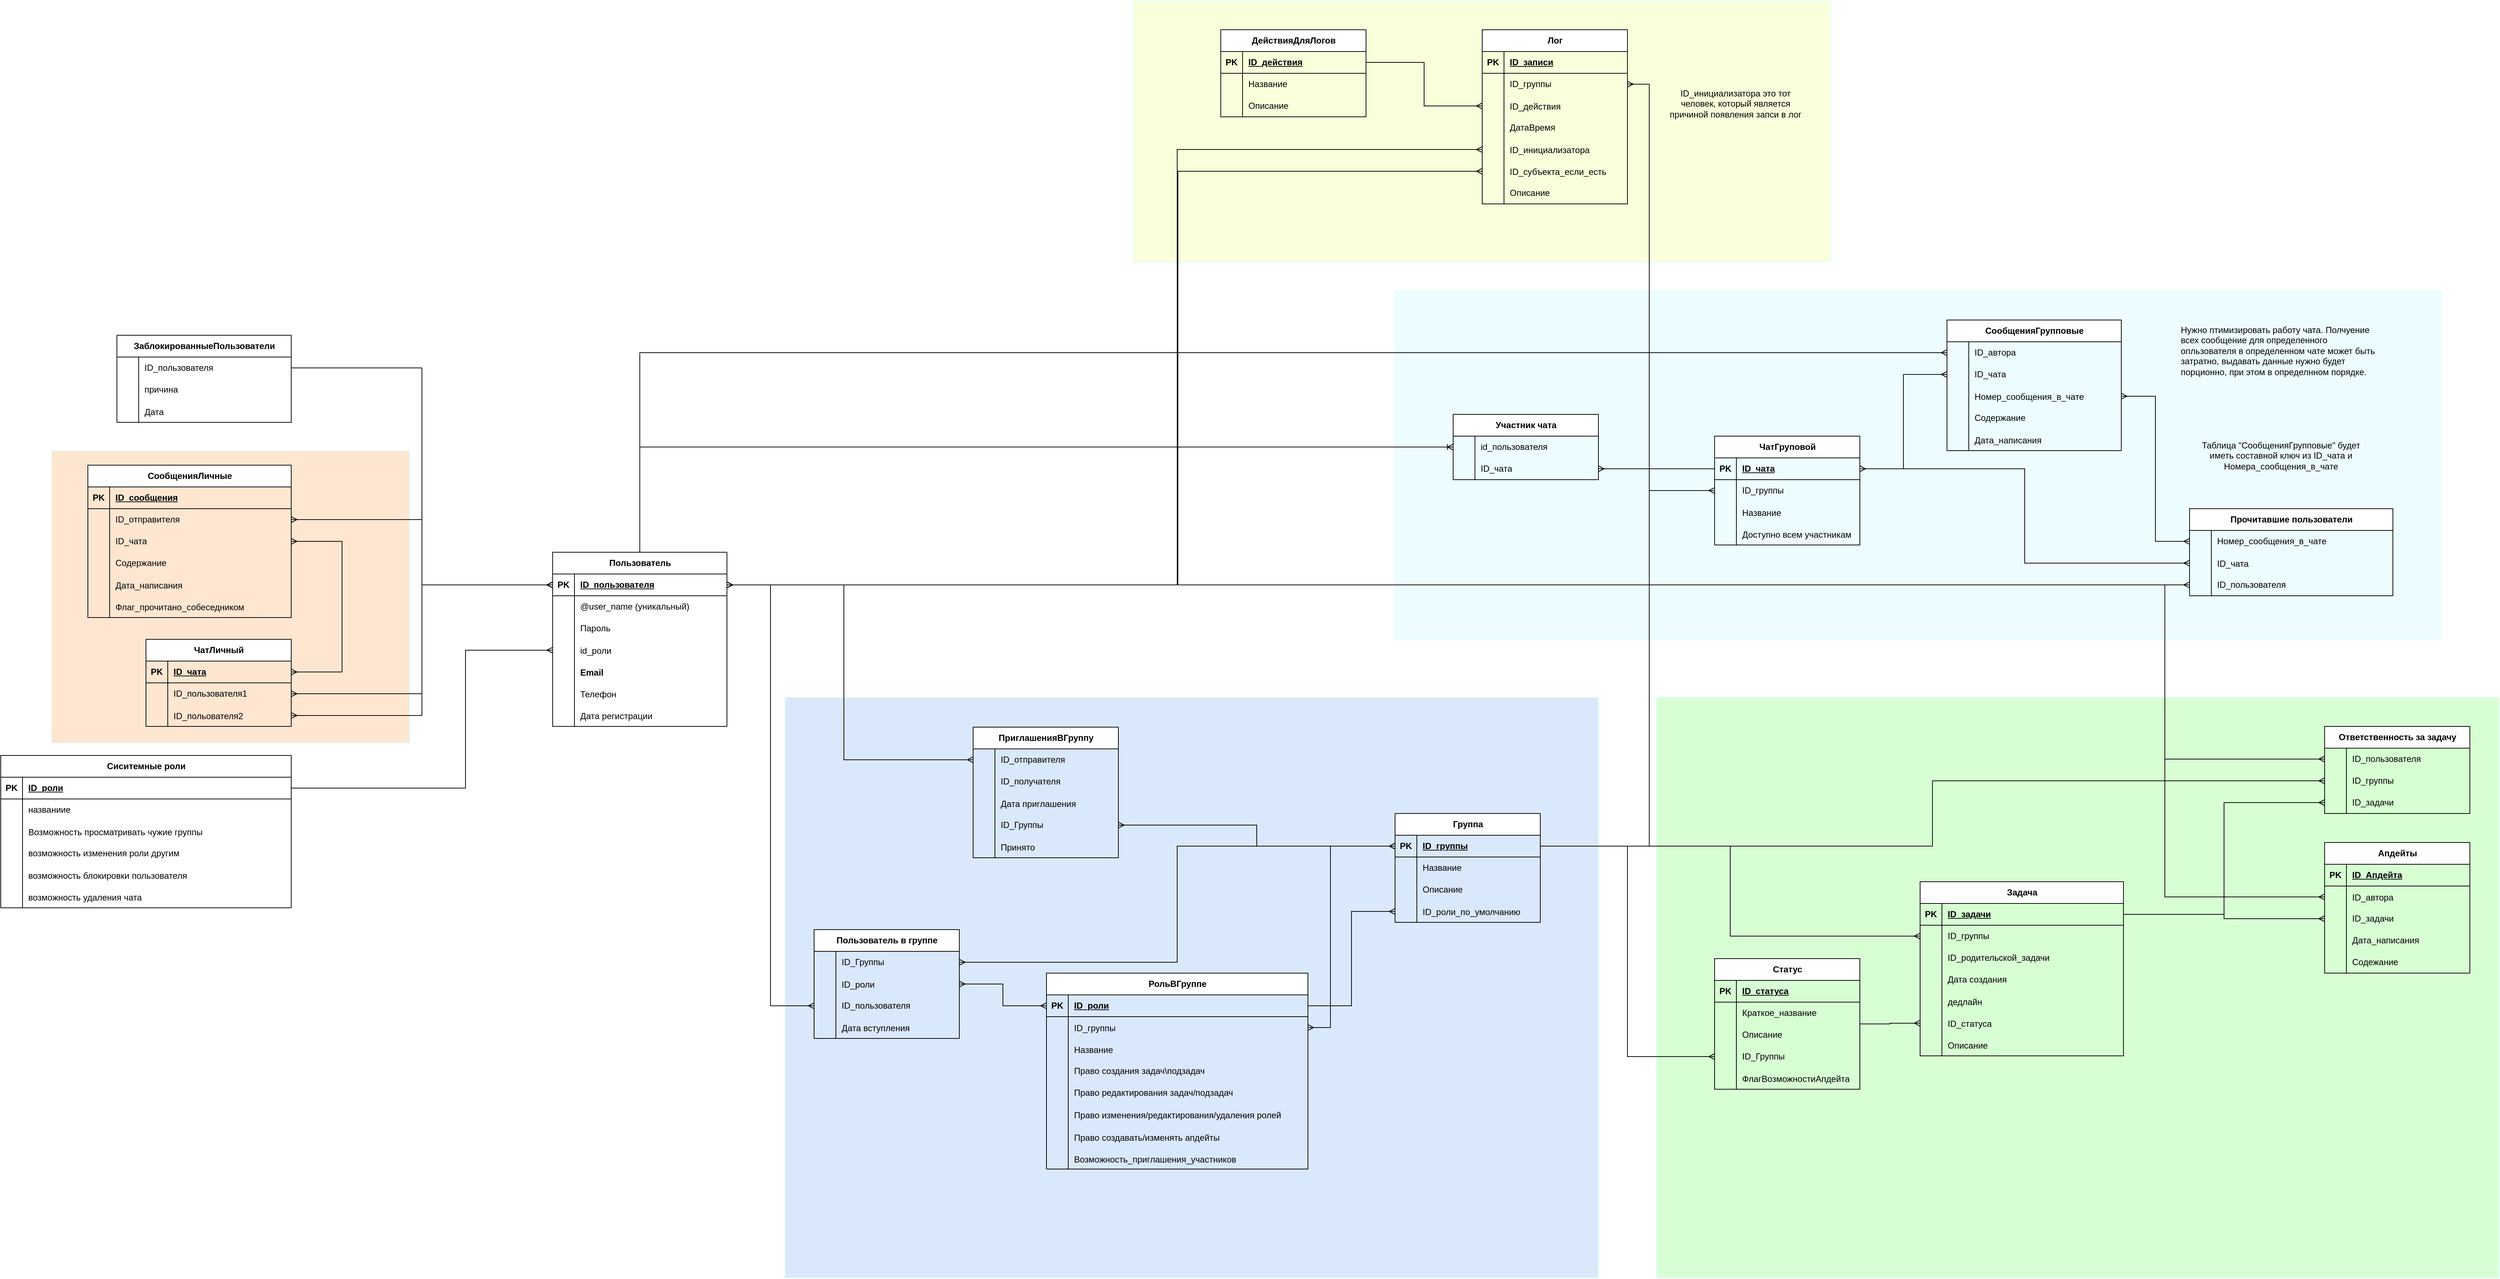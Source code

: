 <mxfile version="26.0.16">
  <diagram name="Страница — 1" id="HB31zqrSsTBeI0e0E4XU">
    <mxGraphModel dx="2280" dy="1861" grid="1" gridSize="10" guides="1" tooltips="1" connect="1" arrows="1" fold="1" page="0" pageScale="1" pageWidth="827" pageHeight="1169" math="0" shadow="0">
      <root>
        <mxCell id="0" />
        <mxCell id="1" parent="0" />
        <mxCell id="XRPVYapSJBJja0dyvDnB-19" value="" style="rounded=0;whiteSpace=wrap;html=1;fillColor=#EDFDFF;strokeColor=#DBFFFD;" parent="1" vertex="1">
          <mxGeometry x="800" y="-600" width="1440" height="480" as="geometry" />
        </mxCell>
        <mxCell id="XRPVYapSJBJja0dyvDnB-18" value="" style="rounded=0;whiteSpace=wrap;html=1;fillColor=light-dark(#FAFFDB,#042600);strokeColor=#DBFFFD;" parent="1" vertex="1">
          <mxGeometry x="440" y="-1000" width="960" height="360" as="geometry" />
        </mxCell>
        <mxCell id="XRPVYapSJBJja0dyvDnB-17" value="" style="rounded=0;whiteSpace=wrap;html=1;fillColor=light-dark(#ffe6d1, #042600);strokeColor=#DBFFFD;" parent="1" vertex="1">
          <mxGeometry x="-1050" y="-380" width="493" height="403" as="geometry" />
        </mxCell>
        <mxCell id="XRPVYapSJBJja0dyvDnB-16" value="" style="rounded=0;whiteSpace=wrap;html=1;fillColor=#D7FFD3;strokeColor=#DBFFFD;" parent="1" vertex="1">
          <mxGeometry x="1160" y="-40" width="1160" height="800" as="geometry" />
        </mxCell>
        <mxCell id="XRPVYapSJBJja0dyvDnB-15" value="" style="rounded=0;whiteSpace=wrap;html=1;fillColor=#dae8fc;strokeColor=#DBFFFD;" parent="1" vertex="1">
          <mxGeometry x="-40" y="-40" width="1120" height="800" as="geometry" />
        </mxCell>
        <mxCell id="oyPvikcctNjOdMQTUsXG-80" value="Пользователь" style="shape=table;startSize=30;container=1;collapsible=1;childLayout=tableLayout;fixedRows=1;rowLines=0;fontStyle=1;align=center;resizeLast=1;html=1;" parent="1" vertex="1">
          <mxGeometry x="-360" y="-240" width="240" height="240" as="geometry">
            <mxRectangle x="-278" y="-248" width="113" height="30" as="alternateBounds" />
          </mxGeometry>
        </mxCell>
        <mxCell id="oyPvikcctNjOdMQTUsXG-81" value="" style="shape=tableRow;horizontal=0;startSize=0;swimlaneHead=0;swimlaneBody=0;fillColor=none;collapsible=0;dropTarget=0;points=[[0,0.5],[1,0.5]];portConstraint=eastwest;top=0;left=0;right=0;bottom=1;" parent="oyPvikcctNjOdMQTUsXG-80" vertex="1">
          <mxGeometry y="30" width="240" height="30" as="geometry" />
        </mxCell>
        <mxCell id="oyPvikcctNjOdMQTUsXG-82" value="PK" style="shape=partialRectangle;connectable=0;fillColor=none;top=0;left=0;bottom=0;right=0;fontStyle=1;overflow=hidden;whiteSpace=wrap;html=1;" parent="oyPvikcctNjOdMQTUsXG-81" vertex="1">
          <mxGeometry width="30" height="30" as="geometry">
            <mxRectangle width="30" height="30" as="alternateBounds" />
          </mxGeometry>
        </mxCell>
        <mxCell id="oyPvikcctNjOdMQTUsXG-83" value="ID_пользователя" style="shape=partialRectangle;connectable=0;fillColor=none;top=0;left=0;bottom=0;right=0;align=left;spacingLeft=6;fontStyle=5;overflow=hidden;whiteSpace=wrap;html=1;" parent="oyPvikcctNjOdMQTUsXG-81" vertex="1">
          <mxGeometry x="30" width="210" height="30" as="geometry">
            <mxRectangle width="210" height="30" as="alternateBounds" />
          </mxGeometry>
        </mxCell>
        <mxCell id="oyPvikcctNjOdMQTUsXG-84" value="" style="shape=tableRow;horizontal=0;startSize=0;swimlaneHead=0;swimlaneBody=0;fillColor=none;collapsible=0;dropTarget=0;points=[[0,0.5],[1,0.5]];portConstraint=eastwest;top=0;left=0;right=0;bottom=0;" parent="oyPvikcctNjOdMQTUsXG-80" vertex="1">
          <mxGeometry y="60" width="240" height="30" as="geometry" />
        </mxCell>
        <mxCell id="oyPvikcctNjOdMQTUsXG-85" value="" style="shape=partialRectangle;connectable=0;fillColor=none;top=0;left=0;bottom=0;right=0;editable=1;overflow=hidden;whiteSpace=wrap;html=1;" parent="oyPvikcctNjOdMQTUsXG-84" vertex="1">
          <mxGeometry width="30" height="30" as="geometry">
            <mxRectangle width="30" height="30" as="alternateBounds" />
          </mxGeometry>
        </mxCell>
        <mxCell id="oyPvikcctNjOdMQTUsXG-86" value="@user_name (уникальный)" style="shape=partialRectangle;connectable=0;fillColor=none;top=0;left=0;bottom=0;right=0;align=left;spacingLeft=6;overflow=hidden;whiteSpace=wrap;html=1;" parent="oyPvikcctNjOdMQTUsXG-84" vertex="1">
          <mxGeometry x="30" width="210" height="30" as="geometry">
            <mxRectangle width="210" height="30" as="alternateBounds" />
          </mxGeometry>
        </mxCell>
        <mxCell id="oyPvikcctNjOdMQTUsXG-87" value="" style="shape=tableRow;horizontal=0;startSize=0;swimlaneHead=0;swimlaneBody=0;fillColor=none;collapsible=0;dropTarget=0;points=[[0,0.5],[1,0.5]];portConstraint=eastwest;top=0;left=0;right=0;bottom=0;" parent="oyPvikcctNjOdMQTUsXG-80" vertex="1">
          <mxGeometry y="90" width="240" height="30" as="geometry" />
        </mxCell>
        <mxCell id="oyPvikcctNjOdMQTUsXG-88" value="" style="shape=partialRectangle;connectable=0;fillColor=none;top=0;left=0;bottom=0;right=0;editable=1;overflow=hidden;whiteSpace=wrap;html=1;" parent="oyPvikcctNjOdMQTUsXG-87" vertex="1">
          <mxGeometry width="30" height="30" as="geometry">
            <mxRectangle width="30" height="30" as="alternateBounds" />
          </mxGeometry>
        </mxCell>
        <mxCell id="oyPvikcctNjOdMQTUsXG-89" value="Пароль" style="shape=partialRectangle;connectable=0;fillColor=none;top=0;left=0;bottom=0;right=0;align=left;spacingLeft=6;overflow=hidden;whiteSpace=wrap;html=1;" parent="oyPvikcctNjOdMQTUsXG-87" vertex="1">
          <mxGeometry x="30" width="210" height="30" as="geometry">
            <mxRectangle width="210" height="30" as="alternateBounds" />
          </mxGeometry>
        </mxCell>
        <mxCell id="FcgxeReCn8-Uo1wSoBoR-5" value="" style="shape=tableRow;horizontal=0;startSize=0;swimlaneHead=0;swimlaneBody=0;fillColor=none;collapsible=0;dropTarget=0;points=[[0,0.5],[1,0.5]];portConstraint=eastwest;top=0;left=0;right=0;bottom=0;" parent="oyPvikcctNjOdMQTUsXG-80" vertex="1">
          <mxGeometry y="120" width="240" height="30" as="geometry" />
        </mxCell>
        <mxCell id="FcgxeReCn8-Uo1wSoBoR-6" value="" style="shape=partialRectangle;connectable=0;fillColor=none;top=0;left=0;bottom=0;right=0;editable=1;overflow=hidden;" parent="FcgxeReCn8-Uo1wSoBoR-5" vertex="1">
          <mxGeometry width="30" height="30" as="geometry">
            <mxRectangle width="30" height="30" as="alternateBounds" />
          </mxGeometry>
        </mxCell>
        <mxCell id="FcgxeReCn8-Uo1wSoBoR-7" value="id_роли" style="shape=partialRectangle;connectable=0;fillColor=none;top=0;left=0;bottom=0;right=0;align=left;spacingLeft=6;overflow=hidden;" parent="FcgxeReCn8-Uo1wSoBoR-5" vertex="1">
          <mxGeometry x="30" width="210" height="30" as="geometry">
            <mxRectangle width="210" height="30" as="alternateBounds" />
          </mxGeometry>
        </mxCell>
        <mxCell id="FcgxeReCn8-Uo1wSoBoR-123" value="" style="shape=tableRow;horizontal=0;startSize=0;swimlaneHead=0;swimlaneBody=0;fillColor=none;collapsible=0;dropTarget=0;points=[[0,0.5],[1,0.5]];portConstraint=eastwest;top=0;left=0;right=0;bottom=0;" parent="oyPvikcctNjOdMQTUsXG-80" vertex="1">
          <mxGeometry y="150" width="240" height="30" as="geometry" />
        </mxCell>
        <mxCell id="FcgxeReCn8-Uo1wSoBoR-124" value="" style="shape=partialRectangle;connectable=0;fillColor=none;top=0;left=0;bottom=0;right=0;editable=1;overflow=hidden;" parent="FcgxeReCn8-Uo1wSoBoR-123" vertex="1">
          <mxGeometry width="30" height="30" as="geometry">
            <mxRectangle width="30" height="30" as="alternateBounds" />
          </mxGeometry>
        </mxCell>
        <mxCell id="FcgxeReCn8-Uo1wSoBoR-125" value="Email" style="shape=partialRectangle;connectable=0;fillColor=none;top=0;left=0;bottom=0;right=0;align=left;spacingLeft=6;overflow=hidden;fontStyle=1" parent="FcgxeReCn8-Uo1wSoBoR-123" vertex="1">
          <mxGeometry x="30" width="210" height="30" as="geometry">
            <mxRectangle width="210" height="30" as="alternateBounds" />
          </mxGeometry>
        </mxCell>
        <mxCell id="FcgxeReCn8-Uo1wSoBoR-128" value="" style="shape=tableRow;horizontal=0;startSize=0;swimlaneHead=0;swimlaneBody=0;fillColor=none;collapsible=0;dropTarget=0;points=[[0,0.5],[1,0.5]];portConstraint=eastwest;top=0;left=0;right=0;bottom=0;" parent="oyPvikcctNjOdMQTUsXG-80" vertex="1">
          <mxGeometry y="180" width="240" height="30" as="geometry" />
        </mxCell>
        <mxCell id="FcgxeReCn8-Uo1wSoBoR-129" value="" style="shape=partialRectangle;connectable=0;fillColor=none;top=0;left=0;bottom=0;right=0;editable=1;overflow=hidden;" parent="FcgxeReCn8-Uo1wSoBoR-128" vertex="1">
          <mxGeometry width="30" height="30" as="geometry">
            <mxRectangle width="30" height="30" as="alternateBounds" />
          </mxGeometry>
        </mxCell>
        <mxCell id="FcgxeReCn8-Uo1wSoBoR-130" value="Телефон" style="shape=partialRectangle;connectable=0;fillColor=none;top=0;left=0;bottom=0;right=0;align=left;spacingLeft=6;overflow=hidden;" parent="FcgxeReCn8-Uo1wSoBoR-128" vertex="1">
          <mxGeometry x="30" width="210" height="30" as="geometry">
            <mxRectangle width="210" height="30" as="alternateBounds" />
          </mxGeometry>
        </mxCell>
        <mxCell id="FcgxeReCn8-Uo1wSoBoR-131" value="" style="shape=tableRow;horizontal=0;startSize=0;swimlaneHead=0;swimlaneBody=0;fillColor=none;collapsible=0;dropTarget=0;points=[[0,0.5],[1,0.5]];portConstraint=eastwest;top=0;left=0;right=0;bottom=0;" parent="oyPvikcctNjOdMQTUsXG-80" vertex="1">
          <mxGeometry y="210" width="240" height="30" as="geometry" />
        </mxCell>
        <mxCell id="FcgxeReCn8-Uo1wSoBoR-132" value="" style="shape=partialRectangle;connectable=0;fillColor=none;top=0;left=0;bottom=0;right=0;editable=1;overflow=hidden;" parent="FcgxeReCn8-Uo1wSoBoR-131" vertex="1">
          <mxGeometry width="30" height="30" as="geometry">
            <mxRectangle width="30" height="30" as="alternateBounds" />
          </mxGeometry>
        </mxCell>
        <mxCell id="FcgxeReCn8-Uo1wSoBoR-133" value="Дата регистрации" style="shape=partialRectangle;connectable=0;fillColor=none;top=0;left=0;bottom=0;right=0;align=left;spacingLeft=6;overflow=hidden;" parent="FcgxeReCn8-Uo1wSoBoR-131" vertex="1">
          <mxGeometry x="30" width="210" height="30" as="geometry">
            <mxRectangle width="210" height="30" as="alternateBounds" />
          </mxGeometry>
        </mxCell>
        <mxCell id="oyPvikcctNjOdMQTUsXG-106" value="Группа" style="shape=table;startSize=30;container=1;collapsible=1;childLayout=tableLayout;fixedRows=1;rowLines=0;fontStyle=1;align=center;resizeLast=1;html=1;" parent="1" vertex="1">
          <mxGeometry x="800" y="120" width="200" height="150" as="geometry" />
        </mxCell>
        <mxCell id="oyPvikcctNjOdMQTUsXG-107" value="" style="shape=tableRow;horizontal=0;startSize=0;swimlaneHead=0;swimlaneBody=0;fillColor=none;collapsible=0;dropTarget=0;points=[[0,0.5],[1,0.5]];portConstraint=eastwest;top=0;left=0;right=0;bottom=1;" parent="oyPvikcctNjOdMQTUsXG-106" vertex="1">
          <mxGeometry y="30" width="200" height="30" as="geometry" />
        </mxCell>
        <mxCell id="oyPvikcctNjOdMQTUsXG-108" value="PK" style="shape=partialRectangle;connectable=0;fillColor=none;top=0;left=0;bottom=0;right=0;fontStyle=1;overflow=hidden;whiteSpace=wrap;html=1;" parent="oyPvikcctNjOdMQTUsXG-107" vertex="1">
          <mxGeometry width="30" height="30" as="geometry">
            <mxRectangle width="30" height="30" as="alternateBounds" />
          </mxGeometry>
        </mxCell>
        <mxCell id="oyPvikcctNjOdMQTUsXG-109" value="ID_группы" style="shape=partialRectangle;connectable=0;fillColor=none;top=0;left=0;bottom=0;right=0;align=left;spacingLeft=6;fontStyle=5;overflow=hidden;whiteSpace=wrap;html=1;" parent="oyPvikcctNjOdMQTUsXG-107" vertex="1">
          <mxGeometry x="30" width="170" height="30" as="geometry">
            <mxRectangle width="170" height="30" as="alternateBounds" />
          </mxGeometry>
        </mxCell>
        <mxCell id="oyPvikcctNjOdMQTUsXG-110" value="" style="shape=tableRow;horizontal=0;startSize=0;swimlaneHead=0;swimlaneBody=0;fillColor=none;collapsible=0;dropTarget=0;points=[[0,0.5],[1,0.5]];portConstraint=eastwest;top=0;left=0;right=0;bottom=0;" parent="oyPvikcctNjOdMQTUsXG-106" vertex="1">
          <mxGeometry y="60" width="200" height="30" as="geometry" />
        </mxCell>
        <mxCell id="oyPvikcctNjOdMQTUsXG-111" value="" style="shape=partialRectangle;connectable=0;fillColor=none;top=0;left=0;bottom=0;right=0;editable=1;overflow=hidden;whiteSpace=wrap;html=1;" parent="oyPvikcctNjOdMQTUsXG-110" vertex="1">
          <mxGeometry width="30" height="30" as="geometry">
            <mxRectangle width="30" height="30" as="alternateBounds" />
          </mxGeometry>
        </mxCell>
        <mxCell id="oyPvikcctNjOdMQTUsXG-112" value="Название" style="shape=partialRectangle;connectable=0;fillColor=none;top=0;left=0;bottom=0;right=0;align=left;spacingLeft=6;overflow=hidden;whiteSpace=wrap;html=1;" parent="oyPvikcctNjOdMQTUsXG-110" vertex="1">
          <mxGeometry x="30" width="170" height="30" as="geometry">
            <mxRectangle width="170" height="30" as="alternateBounds" />
          </mxGeometry>
        </mxCell>
        <mxCell id="oyPvikcctNjOdMQTUsXG-113" value="" style="shape=tableRow;horizontal=0;startSize=0;swimlaneHead=0;swimlaneBody=0;fillColor=none;collapsible=0;dropTarget=0;points=[[0,0.5],[1,0.5]];portConstraint=eastwest;top=0;left=0;right=0;bottom=0;" parent="oyPvikcctNjOdMQTUsXG-106" vertex="1">
          <mxGeometry y="90" width="200" height="30" as="geometry" />
        </mxCell>
        <mxCell id="oyPvikcctNjOdMQTUsXG-114" value="" style="shape=partialRectangle;connectable=0;fillColor=none;top=0;left=0;bottom=0;right=0;editable=1;overflow=hidden;whiteSpace=wrap;html=1;" parent="oyPvikcctNjOdMQTUsXG-113" vertex="1">
          <mxGeometry width="30" height="30" as="geometry">
            <mxRectangle width="30" height="30" as="alternateBounds" />
          </mxGeometry>
        </mxCell>
        <mxCell id="oyPvikcctNjOdMQTUsXG-115" value="Описание" style="shape=partialRectangle;connectable=0;fillColor=none;top=0;left=0;bottom=0;right=0;align=left;spacingLeft=6;overflow=hidden;whiteSpace=wrap;html=1;" parent="oyPvikcctNjOdMQTUsXG-113" vertex="1">
          <mxGeometry x="30" width="170" height="30" as="geometry">
            <mxRectangle width="170" height="30" as="alternateBounds" />
          </mxGeometry>
        </mxCell>
        <mxCell id="uBQweBv5eK3gWeJ8_EEk-30" value="" style="shape=tableRow;horizontal=0;startSize=0;swimlaneHead=0;swimlaneBody=0;fillColor=none;collapsible=0;dropTarget=0;points=[[0,0.5],[1,0.5]];portConstraint=eastwest;top=0;left=0;right=0;bottom=0;" parent="oyPvikcctNjOdMQTUsXG-106" vertex="1">
          <mxGeometry y="120" width="200" height="30" as="geometry" />
        </mxCell>
        <mxCell id="uBQweBv5eK3gWeJ8_EEk-31" value="" style="shape=partialRectangle;connectable=0;fillColor=none;top=0;left=0;bottom=0;right=0;editable=1;overflow=hidden;" parent="uBQweBv5eK3gWeJ8_EEk-30" vertex="1">
          <mxGeometry width="30" height="30" as="geometry">
            <mxRectangle width="30" height="30" as="alternateBounds" />
          </mxGeometry>
        </mxCell>
        <mxCell id="uBQweBv5eK3gWeJ8_EEk-32" value="ID_роли_по_умолчанию" style="shape=partialRectangle;connectable=0;fillColor=none;top=0;left=0;bottom=0;right=0;align=left;spacingLeft=6;overflow=hidden;" parent="uBQweBv5eK3gWeJ8_EEk-30" vertex="1">
          <mxGeometry x="30" width="170" height="30" as="geometry">
            <mxRectangle width="170" height="30" as="alternateBounds" />
          </mxGeometry>
        </mxCell>
        <mxCell id="oyPvikcctNjOdMQTUsXG-134" value="Задача" style="shape=table;startSize=30;container=1;collapsible=1;childLayout=tableLayout;fixedRows=1;rowLines=0;fontStyle=1;align=center;resizeLast=1;html=1;" parent="1" vertex="1">
          <mxGeometry x="1523" y="214" width="280" height="240" as="geometry" />
        </mxCell>
        <mxCell id="oyPvikcctNjOdMQTUsXG-135" value="" style="shape=tableRow;horizontal=0;startSize=0;swimlaneHead=0;swimlaneBody=0;fillColor=none;collapsible=0;dropTarget=0;points=[[0,0.5],[1,0.5]];portConstraint=eastwest;top=0;left=0;right=0;bottom=1;" parent="oyPvikcctNjOdMQTUsXG-134" vertex="1">
          <mxGeometry y="30" width="280" height="30" as="geometry" />
        </mxCell>
        <mxCell id="oyPvikcctNjOdMQTUsXG-136" value="PK" style="shape=partialRectangle;connectable=0;fillColor=none;top=0;left=0;bottom=0;right=0;fontStyle=1;overflow=hidden;whiteSpace=wrap;html=1;" parent="oyPvikcctNjOdMQTUsXG-135" vertex="1">
          <mxGeometry width="30" height="30" as="geometry">
            <mxRectangle width="30" height="30" as="alternateBounds" />
          </mxGeometry>
        </mxCell>
        <mxCell id="oyPvikcctNjOdMQTUsXG-137" value="ID_задачи" style="shape=partialRectangle;connectable=0;fillColor=none;top=0;left=0;bottom=0;right=0;align=left;spacingLeft=6;fontStyle=5;overflow=hidden;whiteSpace=wrap;html=1;" parent="oyPvikcctNjOdMQTUsXG-135" vertex="1">
          <mxGeometry x="30" width="250" height="30" as="geometry">
            <mxRectangle width="250" height="30" as="alternateBounds" />
          </mxGeometry>
        </mxCell>
        <mxCell id="oyPvikcctNjOdMQTUsXG-138" value="" style="shape=tableRow;horizontal=0;startSize=0;swimlaneHead=0;swimlaneBody=0;fillColor=none;collapsible=0;dropTarget=0;points=[[0,0.5],[1,0.5]];portConstraint=eastwest;top=0;left=0;right=0;bottom=0;" parent="oyPvikcctNjOdMQTUsXG-134" vertex="1">
          <mxGeometry y="60" width="280" height="30" as="geometry" />
        </mxCell>
        <mxCell id="oyPvikcctNjOdMQTUsXG-139" value="" style="shape=partialRectangle;connectable=0;fillColor=none;top=0;left=0;bottom=0;right=0;editable=1;overflow=hidden;whiteSpace=wrap;html=1;" parent="oyPvikcctNjOdMQTUsXG-138" vertex="1">
          <mxGeometry width="30" height="30" as="geometry">
            <mxRectangle width="30" height="30" as="alternateBounds" />
          </mxGeometry>
        </mxCell>
        <mxCell id="oyPvikcctNjOdMQTUsXG-140" value="ID_группы" style="shape=partialRectangle;connectable=0;fillColor=none;top=0;left=0;bottom=0;right=0;align=left;spacingLeft=6;overflow=hidden;whiteSpace=wrap;html=1;" parent="oyPvikcctNjOdMQTUsXG-138" vertex="1">
          <mxGeometry x="30" width="250" height="30" as="geometry">
            <mxRectangle width="250" height="30" as="alternateBounds" />
          </mxGeometry>
        </mxCell>
        <mxCell id="oyPvikcctNjOdMQTUsXG-141" value="" style="shape=tableRow;horizontal=0;startSize=0;swimlaneHead=0;swimlaneBody=0;fillColor=none;collapsible=0;dropTarget=0;points=[[0,0.5],[1,0.5]];portConstraint=eastwest;top=0;left=0;right=0;bottom=0;" parent="oyPvikcctNjOdMQTUsXG-134" vertex="1">
          <mxGeometry y="90" width="280" height="30" as="geometry" />
        </mxCell>
        <mxCell id="oyPvikcctNjOdMQTUsXG-142" value="" style="shape=partialRectangle;connectable=0;fillColor=none;top=0;left=0;bottom=0;right=0;editable=1;overflow=hidden;whiteSpace=wrap;html=1;" parent="oyPvikcctNjOdMQTUsXG-141" vertex="1">
          <mxGeometry width="30" height="30" as="geometry">
            <mxRectangle width="30" height="30" as="alternateBounds" />
          </mxGeometry>
        </mxCell>
        <mxCell id="oyPvikcctNjOdMQTUsXG-143" value="ID_родительской_задачи" style="shape=partialRectangle;connectable=0;fillColor=none;top=0;left=0;bottom=0;right=0;align=left;spacingLeft=6;overflow=hidden;whiteSpace=wrap;html=1;" parent="oyPvikcctNjOdMQTUsXG-141" vertex="1">
          <mxGeometry x="30" width="250" height="30" as="geometry">
            <mxRectangle width="250" height="30" as="alternateBounds" />
          </mxGeometry>
        </mxCell>
        <mxCell id="oyPvikcctNjOdMQTUsXG-144" value="" style="shape=tableRow;horizontal=0;startSize=0;swimlaneHead=0;swimlaneBody=0;fillColor=none;collapsible=0;dropTarget=0;points=[[0,0.5],[1,0.5]];portConstraint=eastwest;top=0;left=0;right=0;bottom=0;" parent="oyPvikcctNjOdMQTUsXG-134" vertex="1">
          <mxGeometry y="120" width="280" height="30" as="geometry" />
        </mxCell>
        <mxCell id="oyPvikcctNjOdMQTUsXG-145" value="" style="shape=partialRectangle;connectable=0;fillColor=none;top=0;left=0;bottom=0;right=0;editable=1;overflow=hidden;whiteSpace=wrap;html=1;" parent="oyPvikcctNjOdMQTUsXG-144" vertex="1">
          <mxGeometry width="30" height="30" as="geometry">
            <mxRectangle width="30" height="30" as="alternateBounds" />
          </mxGeometry>
        </mxCell>
        <mxCell id="oyPvikcctNjOdMQTUsXG-146" value="Дата создания" style="shape=partialRectangle;connectable=0;fillColor=none;top=0;left=0;bottom=0;right=0;align=left;spacingLeft=6;overflow=hidden;whiteSpace=wrap;html=1;" parent="oyPvikcctNjOdMQTUsXG-144" vertex="1">
          <mxGeometry x="30" width="250" height="30" as="geometry">
            <mxRectangle width="250" height="30" as="alternateBounds" />
          </mxGeometry>
        </mxCell>
        <mxCell id="FcgxeReCn8-Uo1wSoBoR-160" value="" style="shape=tableRow;horizontal=0;startSize=0;swimlaneHead=0;swimlaneBody=0;fillColor=none;collapsible=0;dropTarget=0;points=[[0,0.5],[1,0.5]];portConstraint=eastwest;top=0;left=0;right=0;bottom=0;" parent="oyPvikcctNjOdMQTUsXG-134" vertex="1">
          <mxGeometry y="150" width="280" height="30" as="geometry" />
        </mxCell>
        <mxCell id="FcgxeReCn8-Uo1wSoBoR-161" value="" style="shape=partialRectangle;connectable=0;fillColor=none;top=0;left=0;bottom=0;right=0;editable=1;overflow=hidden;" parent="FcgxeReCn8-Uo1wSoBoR-160" vertex="1">
          <mxGeometry width="30" height="30" as="geometry">
            <mxRectangle width="30" height="30" as="alternateBounds" />
          </mxGeometry>
        </mxCell>
        <mxCell id="FcgxeReCn8-Uo1wSoBoR-162" value="дедлайн" style="shape=partialRectangle;connectable=0;fillColor=none;top=0;left=0;bottom=0;right=0;align=left;spacingLeft=6;overflow=hidden;" parent="FcgxeReCn8-Uo1wSoBoR-160" vertex="1">
          <mxGeometry x="30" width="250" height="30" as="geometry">
            <mxRectangle width="250" height="30" as="alternateBounds" />
          </mxGeometry>
        </mxCell>
        <mxCell id="oyPvikcctNjOdMQTUsXG-148" value="" style="shape=tableRow;horizontal=0;startSize=0;swimlaneHead=0;swimlaneBody=0;fillColor=none;collapsible=0;dropTarget=0;points=[[0,0.5],[1,0.5]];portConstraint=eastwest;top=0;left=0;right=0;bottom=0;" parent="oyPvikcctNjOdMQTUsXG-134" vertex="1">
          <mxGeometry y="180" width="280" height="30" as="geometry" />
        </mxCell>
        <mxCell id="oyPvikcctNjOdMQTUsXG-149" value="" style="shape=partialRectangle;connectable=0;fillColor=none;top=0;left=0;bottom=0;right=0;editable=1;overflow=hidden;" parent="oyPvikcctNjOdMQTUsXG-148" vertex="1">
          <mxGeometry width="30" height="30" as="geometry">
            <mxRectangle width="30" height="30" as="alternateBounds" />
          </mxGeometry>
        </mxCell>
        <mxCell id="oyPvikcctNjOdMQTUsXG-150" value="ID_статуса" style="shape=partialRectangle;connectable=0;fillColor=none;top=0;left=0;bottom=0;right=0;align=left;spacingLeft=6;overflow=hidden;" parent="oyPvikcctNjOdMQTUsXG-148" vertex="1">
          <mxGeometry x="30" width="250" height="30" as="geometry">
            <mxRectangle width="250" height="30" as="alternateBounds" />
          </mxGeometry>
        </mxCell>
        <mxCell id="oyPvikcctNjOdMQTUsXG-151" value="" style="shape=tableRow;horizontal=0;startSize=0;swimlaneHead=0;swimlaneBody=0;fillColor=none;collapsible=0;dropTarget=0;points=[[0,0.5],[1,0.5]];portConstraint=eastwest;top=0;left=0;right=0;bottom=0;" parent="oyPvikcctNjOdMQTUsXG-134" vertex="1">
          <mxGeometry y="210" width="280" height="30" as="geometry" />
        </mxCell>
        <mxCell id="oyPvikcctNjOdMQTUsXG-152" value="" style="shape=partialRectangle;connectable=0;fillColor=none;top=0;left=0;bottom=0;right=0;editable=1;overflow=hidden;" parent="oyPvikcctNjOdMQTUsXG-151" vertex="1">
          <mxGeometry width="30" height="30" as="geometry">
            <mxRectangle width="30" height="30" as="alternateBounds" />
          </mxGeometry>
        </mxCell>
        <mxCell id="oyPvikcctNjOdMQTUsXG-153" value="Описание" style="shape=partialRectangle;connectable=0;fillColor=none;top=0;left=0;bottom=0;right=0;align=left;spacingLeft=6;overflow=hidden;" parent="oyPvikcctNjOdMQTUsXG-151" vertex="1">
          <mxGeometry x="30" width="250" height="30" as="geometry">
            <mxRectangle width="250" height="30" as="alternateBounds" />
          </mxGeometry>
        </mxCell>
        <mxCell id="oyPvikcctNjOdMQTUsXG-154" value="" style="edgeStyle=orthogonalEdgeStyle;fontSize=12;html=1;endArrow=ERmany;rounded=0;" parent="1" source="oyPvikcctNjOdMQTUsXG-107" target="oyPvikcctNjOdMQTUsXG-138" edge="1">
          <mxGeometry width="100" height="100" relative="1" as="geometry">
            <mxPoint x="360" y="310" as="sourcePoint" />
            <mxPoint x="460" y="210" as="targetPoint" />
          </mxGeometry>
        </mxCell>
        <mxCell id="oyPvikcctNjOdMQTUsXG-155" value="Статус" style="shape=table;startSize=30;container=1;collapsible=1;childLayout=tableLayout;fixedRows=1;rowLines=0;fontStyle=1;align=center;resizeLast=1;html=1;" parent="1" vertex="1">
          <mxGeometry x="1240" y="320" width="200" height="180" as="geometry" />
        </mxCell>
        <mxCell id="oyPvikcctNjOdMQTUsXG-156" value="" style="shape=tableRow;horizontal=0;startSize=0;swimlaneHead=0;swimlaneBody=0;fillColor=none;collapsible=0;dropTarget=0;points=[[0,0.5],[1,0.5]];portConstraint=eastwest;top=0;left=0;right=0;bottom=1;" parent="oyPvikcctNjOdMQTUsXG-155" vertex="1">
          <mxGeometry y="30" width="200" height="30" as="geometry" />
        </mxCell>
        <mxCell id="oyPvikcctNjOdMQTUsXG-157" value="PK" style="shape=partialRectangle;connectable=0;fillColor=none;top=0;left=0;bottom=0;right=0;fontStyle=1;overflow=hidden;whiteSpace=wrap;html=1;" parent="oyPvikcctNjOdMQTUsXG-156" vertex="1">
          <mxGeometry width="30" height="30" as="geometry">
            <mxRectangle width="30" height="30" as="alternateBounds" />
          </mxGeometry>
        </mxCell>
        <mxCell id="oyPvikcctNjOdMQTUsXG-158" value="ID_статуса" style="shape=partialRectangle;connectable=0;fillColor=none;top=0;left=0;bottom=0;right=0;align=left;spacingLeft=6;fontStyle=5;overflow=hidden;whiteSpace=wrap;html=1;" parent="oyPvikcctNjOdMQTUsXG-156" vertex="1">
          <mxGeometry x="30" width="170" height="30" as="geometry">
            <mxRectangle width="170" height="30" as="alternateBounds" />
          </mxGeometry>
        </mxCell>
        <mxCell id="oyPvikcctNjOdMQTUsXG-159" value="" style="shape=tableRow;horizontal=0;startSize=0;swimlaneHead=0;swimlaneBody=0;fillColor=none;collapsible=0;dropTarget=0;points=[[0,0.5],[1,0.5]];portConstraint=eastwest;top=0;left=0;right=0;bottom=0;" parent="oyPvikcctNjOdMQTUsXG-155" vertex="1">
          <mxGeometry y="60" width="200" height="30" as="geometry" />
        </mxCell>
        <mxCell id="oyPvikcctNjOdMQTUsXG-160" value="" style="shape=partialRectangle;connectable=0;fillColor=none;top=0;left=0;bottom=0;right=0;editable=1;overflow=hidden;whiteSpace=wrap;html=1;" parent="oyPvikcctNjOdMQTUsXG-159" vertex="1">
          <mxGeometry width="30" height="30" as="geometry">
            <mxRectangle width="30" height="30" as="alternateBounds" />
          </mxGeometry>
        </mxCell>
        <mxCell id="oyPvikcctNjOdMQTUsXG-161" value="Краткое_название" style="shape=partialRectangle;connectable=0;fillColor=none;top=0;left=0;bottom=0;right=0;align=left;spacingLeft=6;overflow=hidden;whiteSpace=wrap;html=1;" parent="oyPvikcctNjOdMQTUsXG-159" vertex="1">
          <mxGeometry x="30" width="170" height="30" as="geometry">
            <mxRectangle width="170" height="30" as="alternateBounds" />
          </mxGeometry>
        </mxCell>
        <mxCell id="oyPvikcctNjOdMQTUsXG-162" value="" style="shape=tableRow;horizontal=0;startSize=0;swimlaneHead=0;swimlaneBody=0;fillColor=none;collapsible=0;dropTarget=0;points=[[0,0.5],[1,0.5]];portConstraint=eastwest;top=0;left=0;right=0;bottom=0;" parent="oyPvikcctNjOdMQTUsXG-155" vertex="1">
          <mxGeometry y="90" width="200" height="30" as="geometry" />
        </mxCell>
        <mxCell id="oyPvikcctNjOdMQTUsXG-163" value="" style="shape=partialRectangle;connectable=0;fillColor=none;top=0;left=0;bottom=0;right=0;editable=1;overflow=hidden;whiteSpace=wrap;html=1;" parent="oyPvikcctNjOdMQTUsXG-162" vertex="1">
          <mxGeometry width="30" height="30" as="geometry">
            <mxRectangle width="30" height="30" as="alternateBounds" />
          </mxGeometry>
        </mxCell>
        <mxCell id="oyPvikcctNjOdMQTUsXG-164" value="Описание" style="shape=partialRectangle;connectable=0;fillColor=none;top=0;left=0;bottom=0;right=0;align=left;spacingLeft=6;overflow=hidden;whiteSpace=wrap;html=1;" parent="oyPvikcctNjOdMQTUsXG-162" vertex="1">
          <mxGeometry x="30" width="170" height="30" as="geometry">
            <mxRectangle width="170" height="30" as="alternateBounds" />
          </mxGeometry>
        </mxCell>
        <mxCell id="oyPvikcctNjOdMQTUsXG-165" value="" style="shape=tableRow;horizontal=0;startSize=0;swimlaneHead=0;swimlaneBody=0;fillColor=none;collapsible=0;dropTarget=0;points=[[0,0.5],[1,0.5]];portConstraint=eastwest;top=0;left=0;right=0;bottom=0;" parent="oyPvikcctNjOdMQTUsXG-155" vertex="1">
          <mxGeometry y="120" width="200" height="30" as="geometry" />
        </mxCell>
        <mxCell id="oyPvikcctNjOdMQTUsXG-166" value="" style="shape=partialRectangle;connectable=0;fillColor=none;top=0;left=0;bottom=0;right=0;editable=1;overflow=hidden;whiteSpace=wrap;html=1;" parent="oyPvikcctNjOdMQTUsXG-165" vertex="1">
          <mxGeometry width="30" height="30" as="geometry">
            <mxRectangle width="30" height="30" as="alternateBounds" />
          </mxGeometry>
        </mxCell>
        <mxCell id="oyPvikcctNjOdMQTUsXG-167" value="ID_Группы" style="shape=partialRectangle;connectable=0;fillColor=none;top=0;left=0;bottom=0;right=0;align=left;spacingLeft=6;overflow=hidden;whiteSpace=wrap;html=1;" parent="oyPvikcctNjOdMQTUsXG-165" vertex="1">
          <mxGeometry x="30" width="170" height="30" as="geometry">
            <mxRectangle width="170" height="30" as="alternateBounds" />
          </mxGeometry>
        </mxCell>
        <mxCell id="CRUJHoNfNuQNYk6u2qJ2-29" value="" style="shape=tableRow;horizontal=0;startSize=0;swimlaneHead=0;swimlaneBody=0;fillColor=none;collapsible=0;dropTarget=0;points=[[0,0.5],[1,0.5]];portConstraint=eastwest;top=0;left=0;right=0;bottom=0;" parent="oyPvikcctNjOdMQTUsXG-155" vertex="1">
          <mxGeometry y="150" width="200" height="30" as="geometry" />
        </mxCell>
        <mxCell id="CRUJHoNfNuQNYk6u2qJ2-30" value="" style="shape=partialRectangle;connectable=0;fillColor=none;top=0;left=0;bottom=0;right=0;editable=1;overflow=hidden;" parent="CRUJHoNfNuQNYk6u2qJ2-29" vertex="1">
          <mxGeometry width="30" height="30" as="geometry">
            <mxRectangle width="30" height="30" as="alternateBounds" />
          </mxGeometry>
        </mxCell>
        <mxCell id="CRUJHoNfNuQNYk6u2qJ2-31" value="ФлагВозможностиАпдейта" style="shape=partialRectangle;connectable=0;fillColor=none;top=0;left=0;bottom=0;right=0;align=left;spacingLeft=6;overflow=hidden;" parent="CRUJHoNfNuQNYk6u2qJ2-29" vertex="1">
          <mxGeometry x="30" width="170" height="30" as="geometry">
            <mxRectangle width="170" height="30" as="alternateBounds" />
          </mxGeometry>
        </mxCell>
        <mxCell id="oyPvikcctNjOdMQTUsXG-169" value="" style="edgeStyle=orthogonalEdgeStyle;fontSize=12;html=1;endArrow=ERmany;rounded=0;" parent="1" source="oyPvikcctNjOdMQTUsXG-155" target="oyPvikcctNjOdMQTUsXG-148" edge="1">
          <mxGeometry width="100" height="100" relative="1" as="geometry">
            <mxPoint x="707" y="447" as="sourcePoint" />
            <mxPoint x="707" y="782" as="targetPoint" />
          </mxGeometry>
        </mxCell>
        <mxCell id="oyPvikcctNjOdMQTUsXG-173" value="Апдейты" style="shape=table;startSize=30;container=1;collapsible=1;childLayout=tableLayout;fixedRows=1;rowLines=0;fontStyle=1;align=center;resizeLast=1;html=1;" parent="1" vertex="1">
          <mxGeometry x="2080" y="160" width="200" height="180" as="geometry" />
        </mxCell>
        <mxCell id="oyPvikcctNjOdMQTUsXG-174" value="" style="shape=tableRow;horizontal=0;startSize=0;swimlaneHead=0;swimlaneBody=0;fillColor=none;collapsible=0;dropTarget=0;points=[[0,0.5],[1,0.5]];portConstraint=eastwest;top=0;left=0;right=0;bottom=1;" parent="oyPvikcctNjOdMQTUsXG-173" vertex="1">
          <mxGeometry y="30" width="200" height="30" as="geometry" />
        </mxCell>
        <mxCell id="oyPvikcctNjOdMQTUsXG-175" value="PK" style="shape=partialRectangle;connectable=0;fillColor=none;top=0;left=0;bottom=0;right=0;fontStyle=1;overflow=hidden;whiteSpace=wrap;html=1;" parent="oyPvikcctNjOdMQTUsXG-174" vertex="1">
          <mxGeometry width="30" height="30" as="geometry">
            <mxRectangle width="30" height="30" as="alternateBounds" />
          </mxGeometry>
        </mxCell>
        <mxCell id="oyPvikcctNjOdMQTUsXG-176" value="ID_Апдейта" style="shape=partialRectangle;connectable=0;fillColor=none;top=0;left=0;bottom=0;right=0;align=left;spacingLeft=6;fontStyle=5;overflow=hidden;whiteSpace=wrap;html=1;" parent="oyPvikcctNjOdMQTUsXG-174" vertex="1">
          <mxGeometry x="30" width="170" height="30" as="geometry">
            <mxRectangle width="170" height="30" as="alternateBounds" />
          </mxGeometry>
        </mxCell>
        <mxCell id="oyPvikcctNjOdMQTUsXG-188" value="" style="shape=tableRow;horizontal=0;startSize=0;swimlaneHead=0;swimlaneBody=0;fillColor=none;collapsible=0;dropTarget=0;points=[[0,0.5],[1,0.5]];portConstraint=eastwest;top=0;left=0;right=0;bottom=0;" parent="oyPvikcctNjOdMQTUsXG-173" vertex="1">
          <mxGeometry y="60" width="200" height="30" as="geometry" />
        </mxCell>
        <mxCell id="oyPvikcctNjOdMQTUsXG-189" value="" style="shape=partialRectangle;connectable=0;fillColor=none;top=0;left=0;bottom=0;right=0;editable=1;overflow=hidden;" parent="oyPvikcctNjOdMQTUsXG-188" vertex="1">
          <mxGeometry width="30" height="30" as="geometry">
            <mxRectangle width="30" height="30" as="alternateBounds" />
          </mxGeometry>
        </mxCell>
        <mxCell id="oyPvikcctNjOdMQTUsXG-190" value="ID_автора" style="shape=partialRectangle;connectable=0;fillColor=none;top=0;left=0;bottom=0;right=0;align=left;spacingLeft=6;overflow=hidden;" parent="oyPvikcctNjOdMQTUsXG-188" vertex="1">
          <mxGeometry x="30" width="170" height="30" as="geometry">
            <mxRectangle width="170" height="30" as="alternateBounds" />
          </mxGeometry>
        </mxCell>
        <mxCell id="oyPvikcctNjOdMQTUsXG-177" value="" style="shape=tableRow;horizontal=0;startSize=0;swimlaneHead=0;swimlaneBody=0;fillColor=none;collapsible=0;dropTarget=0;points=[[0,0.5],[1,0.5]];portConstraint=eastwest;top=0;left=0;right=0;bottom=0;" parent="oyPvikcctNjOdMQTUsXG-173" vertex="1">
          <mxGeometry y="90" width="200" height="30" as="geometry" />
        </mxCell>
        <mxCell id="oyPvikcctNjOdMQTUsXG-178" value="" style="shape=partialRectangle;connectable=0;fillColor=none;top=0;left=0;bottom=0;right=0;editable=1;overflow=hidden;whiteSpace=wrap;html=1;" parent="oyPvikcctNjOdMQTUsXG-177" vertex="1">
          <mxGeometry width="30" height="30" as="geometry">
            <mxRectangle width="30" height="30" as="alternateBounds" />
          </mxGeometry>
        </mxCell>
        <mxCell id="oyPvikcctNjOdMQTUsXG-179" value="ID_задачи" style="shape=partialRectangle;connectable=0;fillColor=none;top=0;left=0;bottom=0;right=0;align=left;spacingLeft=6;overflow=hidden;whiteSpace=wrap;html=1;" parent="oyPvikcctNjOdMQTUsXG-177" vertex="1">
          <mxGeometry x="30" width="170" height="30" as="geometry">
            <mxRectangle width="170" height="30" as="alternateBounds" />
          </mxGeometry>
        </mxCell>
        <mxCell id="oyPvikcctNjOdMQTUsXG-180" value="" style="shape=tableRow;horizontal=0;startSize=0;swimlaneHead=0;swimlaneBody=0;fillColor=none;collapsible=0;dropTarget=0;points=[[0,0.5],[1,0.5]];portConstraint=eastwest;top=0;left=0;right=0;bottom=0;" parent="oyPvikcctNjOdMQTUsXG-173" vertex="1">
          <mxGeometry y="120" width="200" height="30" as="geometry" />
        </mxCell>
        <mxCell id="oyPvikcctNjOdMQTUsXG-181" value="" style="shape=partialRectangle;connectable=0;fillColor=none;top=0;left=0;bottom=0;right=0;editable=1;overflow=hidden;whiteSpace=wrap;html=1;" parent="oyPvikcctNjOdMQTUsXG-180" vertex="1">
          <mxGeometry width="30" height="30" as="geometry">
            <mxRectangle width="30" height="30" as="alternateBounds" />
          </mxGeometry>
        </mxCell>
        <mxCell id="oyPvikcctNjOdMQTUsXG-182" value="Дата_написания" style="shape=partialRectangle;connectable=0;fillColor=none;top=0;left=0;bottom=0;right=0;align=left;spacingLeft=6;overflow=hidden;whiteSpace=wrap;html=1;" parent="oyPvikcctNjOdMQTUsXG-180" vertex="1">
          <mxGeometry x="30" width="170" height="30" as="geometry">
            <mxRectangle width="170" height="30" as="alternateBounds" />
          </mxGeometry>
        </mxCell>
        <mxCell id="oyPvikcctNjOdMQTUsXG-183" value="" style="shape=tableRow;horizontal=0;startSize=0;swimlaneHead=0;swimlaneBody=0;fillColor=none;collapsible=0;dropTarget=0;points=[[0,0.5],[1,0.5]];portConstraint=eastwest;top=0;left=0;right=0;bottom=0;" parent="oyPvikcctNjOdMQTUsXG-173" vertex="1">
          <mxGeometry y="150" width="200" height="30" as="geometry" />
        </mxCell>
        <mxCell id="oyPvikcctNjOdMQTUsXG-184" value="" style="shape=partialRectangle;connectable=0;fillColor=none;top=0;left=0;bottom=0;right=0;editable=1;overflow=hidden;whiteSpace=wrap;html=1;" parent="oyPvikcctNjOdMQTUsXG-183" vertex="1">
          <mxGeometry width="30" height="30" as="geometry">
            <mxRectangle width="30" height="30" as="alternateBounds" />
          </mxGeometry>
        </mxCell>
        <mxCell id="oyPvikcctNjOdMQTUsXG-185" value="Содежание" style="shape=partialRectangle;connectable=0;fillColor=none;top=0;left=0;bottom=0;right=0;align=left;spacingLeft=6;overflow=hidden;whiteSpace=wrap;html=1;" parent="oyPvikcctNjOdMQTUsXG-183" vertex="1">
          <mxGeometry x="30" width="170" height="30" as="geometry">
            <mxRectangle width="170" height="30" as="alternateBounds" />
          </mxGeometry>
        </mxCell>
        <mxCell id="oyPvikcctNjOdMQTUsXG-186" value="" style="edgeStyle=orthogonalEdgeStyle;fontSize=12;html=1;endArrow=ERmany;rounded=0;" parent="1" source="oyPvikcctNjOdMQTUsXG-135" target="oyPvikcctNjOdMQTUsXG-177" edge="1">
          <mxGeometry width="100" height="100" relative="1" as="geometry">
            <mxPoint x="1095" y="532" as="sourcePoint" />
            <mxPoint x="1255" y="442" as="targetPoint" />
          </mxGeometry>
        </mxCell>
        <mxCell id="oyPvikcctNjOdMQTUsXG-191" value="" style="edgeStyle=orthogonalEdgeStyle;fontSize=12;html=1;endArrow=ERmany;rounded=0;" parent="1" source="oyPvikcctNjOdMQTUsXG-81" target="oyPvikcctNjOdMQTUsXG-188" edge="1">
          <mxGeometry width="100" height="100" relative="1" as="geometry">
            <mxPoint x="-100" y="-190" as="sourcePoint" />
            <mxPoint x="730" y="360" as="targetPoint" />
            <Array as="points">
              <mxPoint x="1860" y="-195" />
              <mxPoint x="1860" y="235" />
            </Array>
          </mxGeometry>
        </mxCell>
        <mxCell id="oyPvikcctNjOdMQTUsXG-192" value="ЧатГруповой" style="shape=table;startSize=30;container=1;collapsible=1;childLayout=tableLayout;fixedRows=1;rowLines=0;fontStyle=1;align=center;resizeLast=1;html=1;" parent="1" vertex="1">
          <mxGeometry x="1240" y="-400" width="200" height="150" as="geometry" />
        </mxCell>
        <mxCell id="oyPvikcctNjOdMQTUsXG-193" value="" style="shape=tableRow;horizontal=0;startSize=0;swimlaneHead=0;swimlaneBody=0;fillColor=none;collapsible=0;dropTarget=0;points=[[0,0.5],[1,0.5]];portConstraint=eastwest;top=0;left=0;right=0;bottom=1;" parent="oyPvikcctNjOdMQTUsXG-192" vertex="1">
          <mxGeometry y="30" width="200" height="30" as="geometry" />
        </mxCell>
        <mxCell id="oyPvikcctNjOdMQTUsXG-194" value="PK" style="shape=partialRectangle;connectable=0;fillColor=none;top=0;left=0;bottom=0;right=0;fontStyle=1;overflow=hidden;whiteSpace=wrap;html=1;" parent="oyPvikcctNjOdMQTUsXG-193" vertex="1">
          <mxGeometry width="30" height="30" as="geometry">
            <mxRectangle width="30" height="30" as="alternateBounds" />
          </mxGeometry>
        </mxCell>
        <mxCell id="oyPvikcctNjOdMQTUsXG-195" value="ID_чата" style="shape=partialRectangle;connectable=0;fillColor=none;top=0;left=0;bottom=0;right=0;align=left;spacingLeft=6;fontStyle=5;overflow=hidden;whiteSpace=wrap;html=1;" parent="oyPvikcctNjOdMQTUsXG-193" vertex="1">
          <mxGeometry x="30" width="170" height="30" as="geometry">
            <mxRectangle width="170" height="30" as="alternateBounds" />
          </mxGeometry>
        </mxCell>
        <mxCell id="oyPvikcctNjOdMQTUsXG-196" value="" style="shape=tableRow;horizontal=0;startSize=0;swimlaneHead=0;swimlaneBody=0;fillColor=none;collapsible=0;dropTarget=0;points=[[0,0.5],[1,0.5]];portConstraint=eastwest;top=0;left=0;right=0;bottom=0;" parent="oyPvikcctNjOdMQTUsXG-192" vertex="1">
          <mxGeometry y="60" width="200" height="30" as="geometry" />
        </mxCell>
        <mxCell id="oyPvikcctNjOdMQTUsXG-197" value="" style="shape=partialRectangle;connectable=0;fillColor=none;top=0;left=0;bottom=0;right=0;editable=1;overflow=hidden;whiteSpace=wrap;html=1;" parent="oyPvikcctNjOdMQTUsXG-196" vertex="1">
          <mxGeometry width="30" height="30" as="geometry">
            <mxRectangle width="30" height="30" as="alternateBounds" />
          </mxGeometry>
        </mxCell>
        <mxCell id="oyPvikcctNjOdMQTUsXG-198" value="ID_группы" style="shape=partialRectangle;connectable=0;fillColor=none;top=0;left=0;bottom=0;right=0;align=left;spacingLeft=6;overflow=hidden;whiteSpace=wrap;html=1;" parent="oyPvikcctNjOdMQTUsXG-196" vertex="1">
          <mxGeometry x="30" width="170" height="30" as="geometry">
            <mxRectangle width="170" height="30" as="alternateBounds" />
          </mxGeometry>
        </mxCell>
        <mxCell id="CRUJHoNfNuQNYk6u2qJ2-9" value="" style="shape=tableRow;horizontal=0;startSize=0;swimlaneHead=0;swimlaneBody=0;fillColor=none;collapsible=0;dropTarget=0;points=[[0,0.5],[1,0.5]];portConstraint=eastwest;top=0;left=0;right=0;bottom=0;" parent="oyPvikcctNjOdMQTUsXG-192" vertex="1">
          <mxGeometry y="90" width="200" height="30" as="geometry" />
        </mxCell>
        <mxCell id="CRUJHoNfNuQNYk6u2qJ2-10" value="" style="shape=partialRectangle;connectable=0;fillColor=none;top=0;left=0;bottom=0;right=0;editable=1;overflow=hidden;" parent="CRUJHoNfNuQNYk6u2qJ2-9" vertex="1">
          <mxGeometry width="30" height="30" as="geometry">
            <mxRectangle width="30" height="30" as="alternateBounds" />
          </mxGeometry>
        </mxCell>
        <mxCell id="CRUJHoNfNuQNYk6u2qJ2-11" value="Название" style="shape=partialRectangle;connectable=0;fillColor=none;top=0;left=0;bottom=0;right=0;align=left;spacingLeft=6;overflow=hidden;" parent="CRUJHoNfNuQNYk6u2qJ2-9" vertex="1">
          <mxGeometry x="30" width="170" height="30" as="geometry">
            <mxRectangle width="170" height="30" as="alternateBounds" />
          </mxGeometry>
        </mxCell>
        <mxCell id="5g_loGZb-wrRrDBWPOXo-48" value="" style="shape=tableRow;horizontal=0;startSize=0;swimlaneHead=0;swimlaneBody=0;fillColor=none;collapsible=0;dropTarget=0;points=[[0,0.5],[1,0.5]];portConstraint=eastwest;top=0;left=0;right=0;bottom=0;" parent="oyPvikcctNjOdMQTUsXG-192" vertex="1">
          <mxGeometry y="120" width="200" height="30" as="geometry" />
        </mxCell>
        <mxCell id="5g_loGZb-wrRrDBWPOXo-49" value="" style="shape=partialRectangle;connectable=0;fillColor=none;top=0;left=0;bottom=0;right=0;editable=1;overflow=hidden;" parent="5g_loGZb-wrRrDBWPOXo-48" vertex="1">
          <mxGeometry width="30" height="30" as="geometry">
            <mxRectangle width="30" height="30" as="alternateBounds" />
          </mxGeometry>
        </mxCell>
        <mxCell id="5g_loGZb-wrRrDBWPOXo-50" value="Доступно всем участникам" style="shape=partialRectangle;connectable=0;fillColor=none;top=0;left=0;bottom=0;right=0;align=left;spacingLeft=6;overflow=hidden;" parent="5g_loGZb-wrRrDBWPOXo-48" vertex="1">
          <mxGeometry x="30" width="170" height="30" as="geometry">
            <mxRectangle width="170" height="30" as="alternateBounds" />
          </mxGeometry>
        </mxCell>
        <mxCell id="oyPvikcctNjOdMQTUsXG-206" value="СообщенияГрупповые" style="shape=table;startSize=30;container=1;collapsible=1;childLayout=tableLayout;fixedRows=1;rowLines=0;fontStyle=1;align=center;resizeLast=1;html=1;" parent="1" vertex="1">
          <mxGeometry x="1560" y="-560" width="240" height="180" as="geometry" />
        </mxCell>
        <mxCell id="oyPvikcctNjOdMQTUsXG-210" value="" style="shape=tableRow;horizontal=0;startSize=0;swimlaneHead=0;swimlaneBody=0;fillColor=none;collapsible=0;dropTarget=0;points=[[0,0.5],[1,0.5]];portConstraint=eastwest;top=0;left=0;right=0;bottom=0;" parent="oyPvikcctNjOdMQTUsXG-206" vertex="1">
          <mxGeometry y="30" width="240" height="30" as="geometry" />
        </mxCell>
        <mxCell id="oyPvikcctNjOdMQTUsXG-211" value="" style="shape=partialRectangle;connectable=0;fillColor=none;top=0;left=0;bottom=0;right=0;editable=1;overflow=hidden;whiteSpace=wrap;html=1;" parent="oyPvikcctNjOdMQTUsXG-210" vertex="1">
          <mxGeometry width="30" height="30" as="geometry">
            <mxRectangle width="30" height="30" as="alternateBounds" />
          </mxGeometry>
        </mxCell>
        <mxCell id="oyPvikcctNjOdMQTUsXG-212" value="ID_автора" style="shape=partialRectangle;connectable=0;fillColor=none;top=0;left=0;bottom=0;right=0;align=left;spacingLeft=6;overflow=hidden;whiteSpace=wrap;html=1;" parent="oyPvikcctNjOdMQTUsXG-210" vertex="1">
          <mxGeometry x="30" width="210" height="30" as="geometry">
            <mxRectangle width="210" height="30" as="alternateBounds" />
          </mxGeometry>
        </mxCell>
        <mxCell id="oyPvikcctNjOdMQTUsXG-213" value="" style="shape=tableRow;horizontal=0;startSize=0;swimlaneHead=0;swimlaneBody=0;fillColor=none;collapsible=0;dropTarget=0;points=[[0,0.5],[1,0.5]];portConstraint=eastwest;top=0;left=0;right=0;bottom=0;" parent="oyPvikcctNjOdMQTUsXG-206" vertex="1">
          <mxGeometry y="60" width="240" height="30" as="geometry" />
        </mxCell>
        <mxCell id="oyPvikcctNjOdMQTUsXG-214" value="" style="shape=partialRectangle;connectable=0;fillColor=none;top=0;left=0;bottom=0;right=0;editable=1;overflow=hidden;whiteSpace=wrap;html=1;" parent="oyPvikcctNjOdMQTUsXG-213" vertex="1">
          <mxGeometry width="30" height="30" as="geometry">
            <mxRectangle width="30" height="30" as="alternateBounds" />
          </mxGeometry>
        </mxCell>
        <mxCell id="oyPvikcctNjOdMQTUsXG-215" value="ID_чата" style="shape=partialRectangle;connectable=0;fillColor=none;top=0;left=0;bottom=0;right=0;align=left;spacingLeft=6;overflow=hidden;whiteSpace=wrap;html=1;" parent="oyPvikcctNjOdMQTUsXG-213" vertex="1">
          <mxGeometry x="30" width="210" height="30" as="geometry">
            <mxRectangle width="210" height="30" as="alternateBounds" />
          </mxGeometry>
        </mxCell>
        <mxCell id="uBQweBv5eK3gWeJ8_EEk-56" value="" style="shape=tableRow;horizontal=0;startSize=0;swimlaneHead=0;swimlaneBody=0;fillColor=none;collapsible=0;dropTarget=0;points=[[0,0.5],[1,0.5]];portConstraint=eastwest;top=0;left=0;right=0;bottom=0;" parent="oyPvikcctNjOdMQTUsXG-206" vertex="1">
          <mxGeometry y="90" width="240" height="30" as="geometry" />
        </mxCell>
        <mxCell id="uBQweBv5eK3gWeJ8_EEk-57" value="" style="shape=partialRectangle;connectable=0;fillColor=none;top=0;left=0;bottom=0;right=0;editable=1;overflow=hidden;" parent="uBQweBv5eK3gWeJ8_EEk-56" vertex="1">
          <mxGeometry width="30" height="30" as="geometry">
            <mxRectangle width="30" height="30" as="alternateBounds" />
          </mxGeometry>
        </mxCell>
        <mxCell id="uBQweBv5eK3gWeJ8_EEk-58" value="Номер_сообщения_в_чате" style="shape=partialRectangle;connectable=0;fillColor=none;top=0;left=0;bottom=0;right=0;align=left;spacingLeft=6;overflow=hidden;" parent="uBQweBv5eK3gWeJ8_EEk-56" vertex="1">
          <mxGeometry x="30" width="210" height="30" as="geometry">
            <mxRectangle width="210" height="30" as="alternateBounds" />
          </mxGeometry>
        </mxCell>
        <mxCell id="oyPvikcctNjOdMQTUsXG-216" value="" style="shape=tableRow;horizontal=0;startSize=0;swimlaneHead=0;swimlaneBody=0;fillColor=none;collapsible=0;dropTarget=0;points=[[0,0.5],[1,0.5]];portConstraint=eastwest;top=0;left=0;right=0;bottom=0;" parent="oyPvikcctNjOdMQTUsXG-206" vertex="1">
          <mxGeometry y="120" width="240" height="30" as="geometry" />
        </mxCell>
        <mxCell id="oyPvikcctNjOdMQTUsXG-217" value="" style="shape=partialRectangle;connectable=0;fillColor=none;top=0;left=0;bottom=0;right=0;editable=1;overflow=hidden;whiteSpace=wrap;html=1;" parent="oyPvikcctNjOdMQTUsXG-216" vertex="1">
          <mxGeometry width="30" height="30" as="geometry">
            <mxRectangle width="30" height="30" as="alternateBounds" />
          </mxGeometry>
        </mxCell>
        <mxCell id="oyPvikcctNjOdMQTUsXG-218" value="Содержание" style="shape=partialRectangle;connectable=0;fillColor=none;top=0;left=0;bottom=0;right=0;align=left;spacingLeft=6;overflow=hidden;whiteSpace=wrap;html=1;" parent="oyPvikcctNjOdMQTUsXG-216" vertex="1">
          <mxGeometry x="30" width="210" height="30" as="geometry">
            <mxRectangle width="210" height="30" as="alternateBounds" />
          </mxGeometry>
        </mxCell>
        <mxCell id="oyPvikcctNjOdMQTUsXG-220" value="" style="shape=tableRow;horizontal=0;startSize=0;swimlaneHead=0;swimlaneBody=0;fillColor=none;collapsible=0;dropTarget=0;points=[[0,0.5],[1,0.5]];portConstraint=eastwest;top=0;left=0;right=0;bottom=0;" parent="oyPvikcctNjOdMQTUsXG-206" vertex="1">
          <mxGeometry y="150" width="240" height="30" as="geometry" />
        </mxCell>
        <mxCell id="oyPvikcctNjOdMQTUsXG-221" value="" style="shape=partialRectangle;connectable=0;fillColor=none;top=0;left=0;bottom=0;right=0;editable=1;overflow=hidden;" parent="oyPvikcctNjOdMQTUsXG-220" vertex="1">
          <mxGeometry width="30" height="30" as="geometry">
            <mxRectangle width="30" height="30" as="alternateBounds" />
          </mxGeometry>
        </mxCell>
        <mxCell id="oyPvikcctNjOdMQTUsXG-222" value="Дата_написания" style="shape=partialRectangle;connectable=0;fillColor=none;top=0;left=0;bottom=0;right=0;align=left;spacingLeft=6;overflow=hidden;" parent="oyPvikcctNjOdMQTUsXG-220" vertex="1">
          <mxGeometry x="30" width="210" height="30" as="geometry">
            <mxRectangle width="210" height="30" as="alternateBounds" />
          </mxGeometry>
        </mxCell>
        <mxCell id="oyPvikcctNjOdMQTUsXG-225" value="" style="edgeStyle=orthogonalEdgeStyle;fontSize=12;html=1;endArrow=ERmany;rounded=0;" parent="1" source="oyPvikcctNjOdMQTUsXG-193" target="oyPvikcctNjOdMQTUsXG-213" edge="1">
          <mxGeometry width="100" height="100" relative="1" as="geometry">
            <mxPoint x="1160" y="-400" as="sourcePoint" />
            <mxPoint x="1050" y="-170" as="targetPoint" />
          </mxGeometry>
        </mxCell>
        <mxCell id="oyPvikcctNjOdMQTUsXG-226" value="" style="edgeStyle=orthogonalEdgeStyle;fontSize=12;html=1;endArrow=ERmany;rounded=0;" parent="1" source="oyPvikcctNjOdMQTUsXG-80" target="oyPvikcctNjOdMQTUsXG-210" edge="1">
          <mxGeometry width="100" height="100" relative="1" as="geometry">
            <mxPoint x="-10" y="-190" as="sourcePoint" />
            <mxPoint x="1163.52" y="-440" as="targetPoint" />
          </mxGeometry>
        </mxCell>
        <mxCell id="CRUJHoNfNuQNYk6u2qJ2-13" value="Лог" style="shape=table;startSize=30;container=1;collapsible=1;childLayout=tableLayout;fixedRows=1;rowLines=0;fontStyle=1;align=center;resizeLast=1;html=1;" parent="1" vertex="1">
          <mxGeometry x="920" y="-960" width="200" height="240" as="geometry" />
        </mxCell>
        <mxCell id="CRUJHoNfNuQNYk6u2qJ2-14" value="" style="shape=tableRow;horizontal=0;startSize=0;swimlaneHead=0;swimlaneBody=0;fillColor=none;collapsible=0;dropTarget=0;points=[[0,0.5],[1,0.5]];portConstraint=eastwest;top=0;left=0;right=0;bottom=1;" parent="CRUJHoNfNuQNYk6u2qJ2-13" vertex="1">
          <mxGeometry y="30" width="200" height="30" as="geometry" />
        </mxCell>
        <mxCell id="CRUJHoNfNuQNYk6u2qJ2-15" value="PK" style="shape=partialRectangle;connectable=0;fillColor=none;top=0;left=0;bottom=0;right=0;fontStyle=1;overflow=hidden;whiteSpace=wrap;html=1;" parent="CRUJHoNfNuQNYk6u2qJ2-14" vertex="1">
          <mxGeometry width="30" height="30" as="geometry">
            <mxRectangle width="30" height="30" as="alternateBounds" />
          </mxGeometry>
        </mxCell>
        <mxCell id="CRUJHoNfNuQNYk6u2qJ2-16" value="ID_записи" style="shape=partialRectangle;connectable=0;fillColor=none;top=0;left=0;bottom=0;right=0;align=left;spacingLeft=6;fontStyle=5;overflow=hidden;whiteSpace=wrap;html=1;" parent="CRUJHoNfNuQNYk6u2qJ2-14" vertex="1">
          <mxGeometry x="30" width="170" height="30" as="geometry">
            <mxRectangle width="170" height="30" as="alternateBounds" />
          </mxGeometry>
        </mxCell>
        <mxCell id="CRUJHoNfNuQNYk6u2qJ2-17" value="" style="shape=tableRow;horizontal=0;startSize=0;swimlaneHead=0;swimlaneBody=0;fillColor=none;collapsible=0;dropTarget=0;points=[[0,0.5],[1,0.5]];portConstraint=eastwest;top=0;left=0;right=0;bottom=0;" parent="CRUJHoNfNuQNYk6u2qJ2-13" vertex="1">
          <mxGeometry y="60" width="200" height="30" as="geometry" />
        </mxCell>
        <mxCell id="CRUJHoNfNuQNYk6u2qJ2-18" value="" style="shape=partialRectangle;connectable=0;fillColor=none;top=0;left=0;bottom=0;right=0;editable=1;overflow=hidden;whiteSpace=wrap;html=1;" parent="CRUJHoNfNuQNYk6u2qJ2-17" vertex="1">
          <mxGeometry width="30" height="30" as="geometry">
            <mxRectangle width="30" height="30" as="alternateBounds" />
          </mxGeometry>
        </mxCell>
        <mxCell id="CRUJHoNfNuQNYk6u2qJ2-19" value="ID_группы" style="shape=partialRectangle;connectable=0;fillColor=none;top=0;left=0;bottom=0;right=0;align=left;spacingLeft=6;overflow=hidden;whiteSpace=wrap;html=1;" parent="CRUJHoNfNuQNYk6u2qJ2-17" vertex="1">
          <mxGeometry x="30" width="170" height="30" as="geometry">
            <mxRectangle width="170" height="30" as="alternateBounds" />
          </mxGeometry>
        </mxCell>
        <mxCell id="uBQweBv5eK3gWeJ8_EEk-1" value="" style="shape=tableRow;horizontal=0;startSize=0;swimlaneHead=0;swimlaneBody=0;fillColor=none;collapsible=0;dropTarget=0;points=[[0,0.5],[1,0.5]];portConstraint=eastwest;top=0;left=0;right=0;bottom=0;" parent="CRUJHoNfNuQNYk6u2qJ2-13" vertex="1">
          <mxGeometry y="90" width="200" height="30" as="geometry" />
        </mxCell>
        <mxCell id="uBQweBv5eK3gWeJ8_EEk-2" value="" style="shape=partialRectangle;connectable=0;fillColor=none;top=0;left=0;bottom=0;right=0;editable=1;overflow=hidden;" parent="uBQweBv5eK3gWeJ8_EEk-1" vertex="1">
          <mxGeometry width="30" height="30" as="geometry">
            <mxRectangle width="30" height="30" as="alternateBounds" />
          </mxGeometry>
        </mxCell>
        <mxCell id="uBQweBv5eK3gWeJ8_EEk-3" value="ID_действия" style="shape=partialRectangle;connectable=0;fillColor=none;top=0;left=0;bottom=0;right=0;align=left;spacingLeft=6;overflow=hidden;" parent="uBQweBv5eK3gWeJ8_EEk-1" vertex="1">
          <mxGeometry x="30" width="170" height="30" as="geometry">
            <mxRectangle width="170" height="30" as="alternateBounds" />
          </mxGeometry>
        </mxCell>
        <mxCell id="CRUJHoNfNuQNYk6u2qJ2-20" value="" style="shape=tableRow;horizontal=0;startSize=0;swimlaneHead=0;swimlaneBody=0;fillColor=none;collapsible=0;dropTarget=0;points=[[0,0.5],[1,0.5]];portConstraint=eastwest;top=0;left=0;right=0;bottom=0;" parent="CRUJHoNfNuQNYk6u2qJ2-13" vertex="1">
          <mxGeometry y="120" width="200" height="30" as="geometry" />
        </mxCell>
        <mxCell id="CRUJHoNfNuQNYk6u2qJ2-21" value="" style="shape=partialRectangle;connectable=0;fillColor=none;top=0;left=0;bottom=0;right=0;editable=1;overflow=hidden;whiteSpace=wrap;html=1;" parent="CRUJHoNfNuQNYk6u2qJ2-20" vertex="1">
          <mxGeometry width="30" height="30" as="geometry">
            <mxRectangle width="30" height="30" as="alternateBounds" />
          </mxGeometry>
        </mxCell>
        <mxCell id="CRUJHoNfNuQNYk6u2qJ2-22" value="ДатаВремя" style="shape=partialRectangle;connectable=0;fillColor=none;top=0;left=0;bottom=0;right=0;align=left;spacingLeft=6;overflow=hidden;whiteSpace=wrap;html=1;" parent="CRUJHoNfNuQNYk6u2qJ2-20" vertex="1">
          <mxGeometry x="30" width="170" height="30" as="geometry">
            <mxRectangle width="170" height="30" as="alternateBounds" />
          </mxGeometry>
        </mxCell>
        <mxCell id="uBQweBv5eK3gWeJ8_EEk-13" value="" style="shape=tableRow;horizontal=0;startSize=0;swimlaneHead=0;swimlaneBody=0;fillColor=none;collapsible=0;dropTarget=0;points=[[0,0.5],[1,0.5]];portConstraint=eastwest;top=0;left=0;right=0;bottom=0;" parent="CRUJHoNfNuQNYk6u2qJ2-13" vertex="1">
          <mxGeometry y="150" width="200" height="30" as="geometry" />
        </mxCell>
        <mxCell id="uBQweBv5eK3gWeJ8_EEk-14" value="" style="shape=partialRectangle;connectable=0;fillColor=none;top=0;left=0;bottom=0;right=0;editable=1;overflow=hidden;" parent="uBQweBv5eK3gWeJ8_EEk-13" vertex="1">
          <mxGeometry width="30" height="30" as="geometry">
            <mxRectangle width="30" height="30" as="alternateBounds" />
          </mxGeometry>
        </mxCell>
        <mxCell id="uBQweBv5eK3gWeJ8_EEk-15" value="ID_инициализатора" style="shape=partialRectangle;connectable=0;fillColor=none;top=0;left=0;bottom=0;right=0;align=left;spacingLeft=6;overflow=hidden;" parent="uBQweBv5eK3gWeJ8_EEk-13" vertex="1">
          <mxGeometry x="30" width="170" height="30" as="geometry">
            <mxRectangle width="170" height="30" as="alternateBounds" />
          </mxGeometry>
        </mxCell>
        <mxCell id="uBQweBv5eK3gWeJ8_EEk-16" value="" style="shape=tableRow;horizontal=0;startSize=0;swimlaneHead=0;swimlaneBody=0;fillColor=none;collapsible=0;dropTarget=0;points=[[0,0.5],[1,0.5]];portConstraint=eastwest;top=0;left=0;right=0;bottom=0;" parent="CRUJHoNfNuQNYk6u2qJ2-13" vertex="1">
          <mxGeometry y="180" width="200" height="30" as="geometry" />
        </mxCell>
        <mxCell id="uBQweBv5eK3gWeJ8_EEk-17" value="" style="shape=partialRectangle;connectable=0;fillColor=none;top=0;left=0;bottom=0;right=0;editable=1;overflow=hidden;" parent="uBQweBv5eK3gWeJ8_EEk-16" vertex="1">
          <mxGeometry width="30" height="30" as="geometry">
            <mxRectangle width="30" height="30" as="alternateBounds" />
          </mxGeometry>
        </mxCell>
        <mxCell id="uBQweBv5eK3gWeJ8_EEk-18" value="ID_субъекта_если_есть" style="shape=partialRectangle;connectable=0;fillColor=none;top=0;left=0;bottom=0;right=0;align=left;spacingLeft=6;overflow=hidden;" parent="uBQweBv5eK3gWeJ8_EEk-16" vertex="1">
          <mxGeometry x="30" width="170" height="30" as="geometry">
            <mxRectangle width="170" height="30" as="alternateBounds" />
          </mxGeometry>
        </mxCell>
        <mxCell id="CRUJHoNfNuQNYk6u2qJ2-23" value="" style="shape=tableRow;horizontal=0;startSize=0;swimlaneHead=0;swimlaneBody=0;fillColor=none;collapsible=0;dropTarget=0;points=[[0,0.5],[1,0.5]];portConstraint=eastwest;top=0;left=0;right=0;bottom=0;" parent="CRUJHoNfNuQNYk6u2qJ2-13" vertex="1">
          <mxGeometry y="210" width="200" height="30" as="geometry" />
        </mxCell>
        <mxCell id="CRUJHoNfNuQNYk6u2qJ2-24" value="" style="shape=partialRectangle;connectable=0;fillColor=none;top=0;left=0;bottom=0;right=0;editable=1;overflow=hidden;whiteSpace=wrap;html=1;" parent="CRUJHoNfNuQNYk6u2qJ2-23" vertex="1">
          <mxGeometry width="30" height="30" as="geometry">
            <mxRectangle width="30" height="30" as="alternateBounds" />
          </mxGeometry>
        </mxCell>
        <mxCell id="CRUJHoNfNuQNYk6u2qJ2-25" value="Описание" style="shape=partialRectangle;connectable=0;fillColor=none;top=0;left=0;bottom=0;right=0;align=left;spacingLeft=6;overflow=hidden;whiteSpace=wrap;html=1;" parent="CRUJHoNfNuQNYk6u2qJ2-23" vertex="1">
          <mxGeometry x="30" width="170" height="30" as="geometry">
            <mxRectangle width="170" height="30" as="alternateBounds" />
          </mxGeometry>
        </mxCell>
        <mxCell id="CRUJHoNfNuQNYk6u2qJ2-42" value="СообщенияЛичные" style="shape=table;startSize=30;container=1;collapsible=1;childLayout=tableLayout;fixedRows=1;rowLines=0;fontStyle=1;align=center;resizeLast=1;html=1;" parent="1" vertex="1">
          <mxGeometry x="-1000" y="-360" width="280" height="210" as="geometry" />
        </mxCell>
        <mxCell id="CRUJHoNfNuQNYk6u2qJ2-43" value="" style="shape=tableRow;horizontal=0;startSize=0;swimlaneHead=0;swimlaneBody=0;fillColor=none;collapsible=0;dropTarget=0;points=[[0,0.5],[1,0.5]];portConstraint=eastwest;top=0;left=0;right=0;bottom=1;" parent="CRUJHoNfNuQNYk6u2qJ2-42" vertex="1">
          <mxGeometry y="30" width="280" height="30" as="geometry" />
        </mxCell>
        <mxCell id="CRUJHoNfNuQNYk6u2qJ2-44" value="PK" style="shape=partialRectangle;connectable=0;fillColor=none;top=0;left=0;bottom=0;right=0;fontStyle=1;overflow=hidden;whiteSpace=wrap;html=1;" parent="CRUJHoNfNuQNYk6u2qJ2-43" vertex="1">
          <mxGeometry width="30" height="30" as="geometry">
            <mxRectangle width="30" height="30" as="alternateBounds" />
          </mxGeometry>
        </mxCell>
        <mxCell id="CRUJHoNfNuQNYk6u2qJ2-45" value="ID_сообщения" style="shape=partialRectangle;connectable=0;fillColor=none;top=0;left=0;bottom=0;right=0;align=left;spacingLeft=6;fontStyle=5;overflow=hidden;whiteSpace=wrap;html=1;" parent="CRUJHoNfNuQNYk6u2qJ2-43" vertex="1">
          <mxGeometry x="30" width="250" height="30" as="geometry">
            <mxRectangle width="250" height="30" as="alternateBounds" />
          </mxGeometry>
        </mxCell>
        <mxCell id="CRUJHoNfNuQNYk6u2qJ2-46" value="" style="shape=tableRow;horizontal=0;startSize=0;swimlaneHead=0;swimlaneBody=0;fillColor=none;collapsible=0;dropTarget=0;points=[[0,0.5],[1,0.5]];portConstraint=eastwest;top=0;left=0;right=0;bottom=0;" parent="CRUJHoNfNuQNYk6u2qJ2-42" vertex="1">
          <mxGeometry y="60" width="280" height="30" as="geometry" />
        </mxCell>
        <mxCell id="CRUJHoNfNuQNYk6u2qJ2-47" value="" style="shape=partialRectangle;connectable=0;fillColor=none;top=0;left=0;bottom=0;right=0;editable=1;overflow=hidden;whiteSpace=wrap;html=1;" parent="CRUJHoNfNuQNYk6u2qJ2-46" vertex="1">
          <mxGeometry width="30" height="30" as="geometry">
            <mxRectangle width="30" height="30" as="alternateBounds" />
          </mxGeometry>
        </mxCell>
        <mxCell id="CRUJHoNfNuQNYk6u2qJ2-48" value="ID_отправителя" style="shape=partialRectangle;connectable=0;fillColor=none;top=0;left=0;bottom=0;right=0;align=left;spacingLeft=6;overflow=hidden;whiteSpace=wrap;html=1;" parent="CRUJHoNfNuQNYk6u2qJ2-46" vertex="1">
          <mxGeometry x="30" width="250" height="30" as="geometry">
            <mxRectangle width="250" height="30" as="alternateBounds" />
          </mxGeometry>
        </mxCell>
        <mxCell id="CRUJHoNfNuQNYk6u2qJ2-49" value="" style="shape=tableRow;horizontal=0;startSize=0;swimlaneHead=0;swimlaneBody=0;fillColor=none;collapsible=0;dropTarget=0;points=[[0,0.5],[1,0.5]];portConstraint=eastwest;top=0;left=0;right=0;bottom=0;" parent="CRUJHoNfNuQNYk6u2qJ2-42" vertex="1">
          <mxGeometry y="90" width="280" height="30" as="geometry" />
        </mxCell>
        <mxCell id="CRUJHoNfNuQNYk6u2qJ2-50" value="" style="shape=partialRectangle;connectable=0;fillColor=none;top=0;left=0;bottom=0;right=0;editable=1;overflow=hidden;whiteSpace=wrap;html=1;" parent="CRUJHoNfNuQNYk6u2qJ2-49" vertex="1">
          <mxGeometry width="30" height="30" as="geometry">
            <mxRectangle width="30" height="30" as="alternateBounds" />
          </mxGeometry>
        </mxCell>
        <mxCell id="CRUJHoNfNuQNYk6u2qJ2-51" value="ID_чата" style="shape=partialRectangle;connectable=0;fillColor=none;top=0;left=0;bottom=0;right=0;align=left;spacingLeft=6;overflow=hidden;whiteSpace=wrap;html=1;" parent="CRUJHoNfNuQNYk6u2qJ2-49" vertex="1">
          <mxGeometry x="30" width="250" height="30" as="geometry">
            <mxRectangle width="250" height="30" as="alternateBounds" />
          </mxGeometry>
        </mxCell>
        <mxCell id="CRUJHoNfNuQNYk6u2qJ2-52" value="" style="shape=tableRow;horizontal=0;startSize=0;swimlaneHead=0;swimlaneBody=0;fillColor=none;collapsible=0;dropTarget=0;points=[[0,0.5],[1,0.5]];portConstraint=eastwest;top=0;left=0;right=0;bottom=0;" parent="CRUJHoNfNuQNYk6u2qJ2-42" vertex="1">
          <mxGeometry y="120" width="280" height="30" as="geometry" />
        </mxCell>
        <mxCell id="CRUJHoNfNuQNYk6u2qJ2-53" value="" style="shape=partialRectangle;connectable=0;fillColor=none;top=0;left=0;bottom=0;right=0;editable=1;overflow=hidden;whiteSpace=wrap;html=1;" parent="CRUJHoNfNuQNYk6u2qJ2-52" vertex="1">
          <mxGeometry width="30" height="30" as="geometry">
            <mxRectangle width="30" height="30" as="alternateBounds" />
          </mxGeometry>
        </mxCell>
        <mxCell id="CRUJHoNfNuQNYk6u2qJ2-54" value="Содержание" style="shape=partialRectangle;connectable=0;fillColor=none;top=0;left=0;bottom=0;right=0;align=left;spacingLeft=6;overflow=hidden;whiteSpace=wrap;html=1;" parent="CRUJHoNfNuQNYk6u2qJ2-52" vertex="1">
          <mxGeometry x="30" width="250" height="30" as="geometry">
            <mxRectangle width="250" height="30" as="alternateBounds" />
          </mxGeometry>
        </mxCell>
        <mxCell id="CRUJHoNfNuQNYk6u2qJ2-55" value="" style="shape=tableRow;horizontal=0;startSize=0;swimlaneHead=0;swimlaneBody=0;fillColor=none;collapsible=0;dropTarget=0;points=[[0,0.5],[1,0.5]];portConstraint=eastwest;top=0;left=0;right=0;bottom=0;" parent="CRUJHoNfNuQNYk6u2qJ2-42" vertex="1">
          <mxGeometry y="150" width="280" height="30" as="geometry" />
        </mxCell>
        <mxCell id="CRUJHoNfNuQNYk6u2qJ2-56" value="" style="shape=partialRectangle;connectable=0;fillColor=none;top=0;left=0;bottom=0;right=0;editable=1;overflow=hidden;" parent="CRUJHoNfNuQNYk6u2qJ2-55" vertex="1">
          <mxGeometry width="30" height="30" as="geometry">
            <mxRectangle width="30" height="30" as="alternateBounds" />
          </mxGeometry>
        </mxCell>
        <mxCell id="CRUJHoNfNuQNYk6u2qJ2-57" value="Дата_написания" style="shape=partialRectangle;connectable=0;fillColor=none;top=0;left=0;bottom=0;right=0;align=left;spacingLeft=6;overflow=hidden;" parent="CRUJHoNfNuQNYk6u2qJ2-55" vertex="1">
          <mxGeometry x="30" width="250" height="30" as="geometry">
            <mxRectangle width="250" height="30" as="alternateBounds" />
          </mxGeometry>
        </mxCell>
        <mxCell id="uBQweBv5eK3gWeJ8_EEk-33" value="" style="shape=tableRow;horizontal=0;startSize=0;swimlaneHead=0;swimlaneBody=0;fillColor=none;collapsible=0;dropTarget=0;points=[[0,0.5],[1,0.5]];portConstraint=eastwest;top=0;left=0;right=0;bottom=0;" parent="CRUJHoNfNuQNYk6u2qJ2-42" vertex="1">
          <mxGeometry y="180" width="280" height="30" as="geometry" />
        </mxCell>
        <mxCell id="uBQweBv5eK3gWeJ8_EEk-34" value="" style="shape=partialRectangle;connectable=0;fillColor=none;top=0;left=0;bottom=0;right=0;editable=1;overflow=hidden;" parent="uBQweBv5eK3gWeJ8_EEk-33" vertex="1">
          <mxGeometry width="30" height="30" as="geometry">
            <mxRectangle width="30" height="30" as="alternateBounds" />
          </mxGeometry>
        </mxCell>
        <mxCell id="uBQweBv5eK3gWeJ8_EEk-35" value="Флаг_прочитано_собеседником" style="shape=partialRectangle;connectable=0;fillColor=none;top=0;left=0;bottom=0;right=0;align=left;spacingLeft=6;overflow=hidden;" parent="uBQweBv5eK3gWeJ8_EEk-33" vertex="1">
          <mxGeometry x="30" width="250" height="30" as="geometry">
            <mxRectangle width="250" height="30" as="alternateBounds" />
          </mxGeometry>
        </mxCell>
        <mxCell id="CRUJHoNfNuQNYk6u2qJ2-59" value="" style="edgeStyle=orthogonalEdgeStyle;fontSize=12;html=1;endArrow=ERmany;startArrow=ERmany;rounded=0;" parent="1" source="FcgxeReCn8-Uo1wSoBoR-118" target="oyPvikcctNjOdMQTUsXG-81" edge="1">
          <mxGeometry width="100" height="100" relative="1" as="geometry">
            <mxPoint x="-460" y="60" as="sourcePoint" />
            <mxPoint x="120" y="-190" as="targetPoint" />
          </mxGeometry>
        </mxCell>
        <mxCell id="FcgxeReCn8-Uo1wSoBoR-1" value="" style="edgeStyle=orthogonalEdgeStyle;fontSize=12;html=1;endArrow=ERmany;startArrow=ERmany;rounded=0;" parent="1" source="FcgxeReCn8-Uo1wSoBoR-115" target="oyPvikcctNjOdMQTUsXG-81" edge="1">
          <mxGeometry width="100" height="100" relative="1" as="geometry">
            <mxPoint x="-500" y="45" as="sourcePoint" />
            <mxPoint x="-60" y="-205" as="targetPoint" />
          </mxGeometry>
        </mxCell>
        <mxCell id="FcgxeReCn8-Uo1wSoBoR-8" value="Сиситемные роли" style="shape=table;startSize=30;container=1;collapsible=1;childLayout=tableLayout;fixedRows=1;rowLines=0;fontStyle=1;align=center;resizeLast=1;html=1;" parent="1" vertex="1">
          <mxGeometry x="-1120" y="40" width="400" height="210" as="geometry" />
        </mxCell>
        <mxCell id="FcgxeReCn8-Uo1wSoBoR-9" value="" style="shape=tableRow;horizontal=0;startSize=0;swimlaneHead=0;swimlaneBody=0;fillColor=none;collapsible=0;dropTarget=0;points=[[0,0.5],[1,0.5]];portConstraint=eastwest;top=0;left=0;right=0;bottom=1;" parent="FcgxeReCn8-Uo1wSoBoR-8" vertex="1">
          <mxGeometry y="30" width="400" height="30" as="geometry" />
        </mxCell>
        <mxCell id="FcgxeReCn8-Uo1wSoBoR-10" value="PK" style="shape=partialRectangle;connectable=0;fillColor=none;top=0;left=0;bottom=0;right=0;fontStyle=1;overflow=hidden;whiteSpace=wrap;html=1;" parent="FcgxeReCn8-Uo1wSoBoR-9" vertex="1">
          <mxGeometry width="30" height="30" as="geometry">
            <mxRectangle width="30" height="30" as="alternateBounds" />
          </mxGeometry>
        </mxCell>
        <mxCell id="FcgxeReCn8-Uo1wSoBoR-11" value="ID_роли" style="shape=partialRectangle;connectable=0;fillColor=none;top=0;left=0;bottom=0;right=0;align=left;spacingLeft=6;fontStyle=5;overflow=hidden;whiteSpace=wrap;html=1;" parent="FcgxeReCn8-Uo1wSoBoR-9" vertex="1">
          <mxGeometry x="30" width="370" height="30" as="geometry">
            <mxRectangle width="370" height="30" as="alternateBounds" />
          </mxGeometry>
        </mxCell>
        <mxCell id="FcgxeReCn8-Uo1wSoBoR-12" value="" style="shape=tableRow;horizontal=0;startSize=0;swimlaneHead=0;swimlaneBody=0;fillColor=none;collapsible=0;dropTarget=0;points=[[0,0.5],[1,0.5]];portConstraint=eastwest;top=0;left=0;right=0;bottom=0;" parent="FcgxeReCn8-Uo1wSoBoR-8" vertex="1">
          <mxGeometry y="60" width="400" height="30" as="geometry" />
        </mxCell>
        <mxCell id="FcgxeReCn8-Uo1wSoBoR-13" value="" style="shape=partialRectangle;connectable=0;fillColor=none;top=0;left=0;bottom=0;right=0;editable=1;overflow=hidden;whiteSpace=wrap;html=1;" parent="FcgxeReCn8-Uo1wSoBoR-12" vertex="1">
          <mxGeometry width="30" height="30" as="geometry">
            <mxRectangle width="30" height="30" as="alternateBounds" />
          </mxGeometry>
        </mxCell>
        <mxCell id="FcgxeReCn8-Uo1wSoBoR-14" value="названиие" style="shape=partialRectangle;connectable=0;fillColor=none;top=0;left=0;bottom=0;right=0;align=left;spacingLeft=6;overflow=hidden;whiteSpace=wrap;html=1;" parent="FcgxeReCn8-Uo1wSoBoR-12" vertex="1">
          <mxGeometry x="30" width="370" height="30" as="geometry">
            <mxRectangle width="370" height="30" as="alternateBounds" />
          </mxGeometry>
        </mxCell>
        <mxCell id="FcgxeReCn8-Uo1wSoBoR-85" value="" style="shape=tableRow;horizontal=0;startSize=0;swimlaneHead=0;swimlaneBody=0;fillColor=none;collapsible=0;dropTarget=0;points=[[0,0.5],[1,0.5]];portConstraint=eastwest;top=0;left=0;right=0;bottom=0;" parent="FcgxeReCn8-Uo1wSoBoR-8" vertex="1">
          <mxGeometry y="90" width="400" height="30" as="geometry" />
        </mxCell>
        <mxCell id="FcgxeReCn8-Uo1wSoBoR-86" value="" style="shape=partialRectangle;connectable=0;fillColor=none;top=0;left=0;bottom=0;right=0;editable=1;overflow=hidden;" parent="FcgxeReCn8-Uo1wSoBoR-85" vertex="1">
          <mxGeometry width="30" height="30" as="geometry">
            <mxRectangle width="30" height="30" as="alternateBounds" />
          </mxGeometry>
        </mxCell>
        <mxCell id="FcgxeReCn8-Uo1wSoBoR-87" value="Возможность просматривать чужие группы" style="shape=partialRectangle;connectable=0;fillColor=none;top=0;left=0;bottom=0;right=0;align=left;spacingLeft=6;overflow=hidden;" parent="FcgxeReCn8-Uo1wSoBoR-85" vertex="1">
          <mxGeometry x="30" width="370" height="30" as="geometry">
            <mxRectangle width="370" height="30" as="alternateBounds" />
          </mxGeometry>
        </mxCell>
        <mxCell id="FcgxeReCn8-Uo1wSoBoR-18" value="" style="shape=tableRow;horizontal=0;startSize=0;swimlaneHead=0;swimlaneBody=0;fillColor=none;collapsible=0;dropTarget=0;points=[[0,0.5],[1,0.5]];portConstraint=eastwest;top=0;left=0;right=0;bottom=0;" parent="FcgxeReCn8-Uo1wSoBoR-8" vertex="1">
          <mxGeometry y="120" width="400" height="30" as="geometry" />
        </mxCell>
        <mxCell id="FcgxeReCn8-Uo1wSoBoR-19" value="" style="shape=partialRectangle;connectable=0;fillColor=none;top=0;left=0;bottom=0;right=0;editable=1;overflow=hidden;whiteSpace=wrap;html=1;" parent="FcgxeReCn8-Uo1wSoBoR-18" vertex="1">
          <mxGeometry width="30" height="30" as="geometry">
            <mxRectangle width="30" height="30" as="alternateBounds" />
          </mxGeometry>
        </mxCell>
        <mxCell id="FcgxeReCn8-Uo1wSoBoR-20" value="возможность изменения роли другим" style="shape=partialRectangle;connectable=0;fillColor=none;top=0;left=0;bottom=0;right=0;align=left;spacingLeft=6;overflow=hidden;whiteSpace=wrap;html=1;" parent="FcgxeReCn8-Uo1wSoBoR-18" vertex="1">
          <mxGeometry x="30" width="370" height="30" as="geometry">
            <mxRectangle width="370" height="30" as="alternateBounds" />
          </mxGeometry>
        </mxCell>
        <mxCell id="FcgxeReCn8-Uo1wSoBoR-88" value="" style="shape=tableRow;horizontal=0;startSize=0;swimlaneHead=0;swimlaneBody=0;fillColor=none;collapsible=0;dropTarget=0;points=[[0,0.5],[1,0.5]];portConstraint=eastwest;top=0;left=0;right=0;bottom=0;" parent="FcgxeReCn8-Uo1wSoBoR-8" vertex="1">
          <mxGeometry y="150" width="400" height="30" as="geometry" />
        </mxCell>
        <mxCell id="FcgxeReCn8-Uo1wSoBoR-89" value="" style="shape=partialRectangle;connectable=0;fillColor=none;top=0;left=0;bottom=0;right=0;editable=1;overflow=hidden;" parent="FcgxeReCn8-Uo1wSoBoR-88" vertex="1">
          <mxGeometry width="30" height="30" as="geometry">
            <mxRectangle width="30" height="30" as="alternateBounds" />
          </mxGeometry>
        </mxCell>
        <mxCell id="FcgxeReCn8-Uo1wSoBoR-90" value="возможность блокировки пользователя" style="shape=partialRectangle;connectable=0;fillColor=none;top=0;left=0;bottom=0;right=0;align=left;spacingLeft=6;overflow=hidden;" parent="FcgxeReCn8-Uo1wSoBoR-88" vertex="1">
          <mxGeometry x="30" width="370" height="30" as="geometry">
            <mxRectangle width="370" height="30" as="alternateBounds" />
          </mxGeometry>
        </mxCell>
        <mxCell id="FcgxeReCn8-Uo1wSoBoR-91" value="" style="shape=tableRow;horizontal=0;startSize=0;swimlaneHead=0;swimlaneBody=0;fillColor=none;collapsible=0;dropTarget=0;points=[[0,0.5],[1,0.5]];portConstraint=eastwest;top=0;left=0;right=0;bottom=0;" parent="FcgxeReCn8-Uo1wSoBoR-8" vertex="1">
          <mxGeometry y="180" width="400" height="30" as="geometry" />
        </mxCell>
        <mxCell id="FcgxeReCn8-Uo1wSoBoR-92" value="" style="shape=partialRectangle;connectable=0;fillColor=none;top=0;left=0;bottom=0;right=0;editable=1;overflow=hidden;" parent="FcgxeReCn8-Uo1wSoBoR-91" vertex="1">
          <mxGeometry width="30" height="30" as="geometry">
            <mxRectangle width="30" height="30" as="alternateBounds" />
          </mxGeometry>
        </mxCell>
        <mxCell id="FcgxeReCn8-Uo1wSoBoR-93" value="возможность удаления чата" style="shape=partialRectangle;connectable=0;fillColor=none;top=0;left=0;bottom=0;right=0;align=left;spacingLeft=6;overflow=hidden;" parent="FcgxeReCn8-Uo1wSoBoR-91" vertex="1">
          <mxGeometry x="30" width="370" height="30" as="geometry">
            <mxRectangle width="370" height="30" as="alternateBounds" />
          </mxGeometry>
        </mxCell>
        <mxCell id="FcgxeReCn8-Uo1wSoBoR-21" value="" style="edgeStyle=orthogonalEdgeStyle;fontSize=12;html=1;endArrow=ERmany;rounded=0;" parent="1" source="FcgxeReCn8-Uo1wSoBoR-9" target="FcgxeReCn8-Uo1wSoBoR-5" edge="1">
          <mxGeometry width="100" height="100" relative="1" as="geometry">
            <mxPoint x="-320" y="-160" as="sourcePoint" />
            <mxPoint x="-220" y="-260" as="targetPoint" />
            <Array as="points">
              <mxPoint x="-480" y="85" />
              <mxPoint x="-480" y="-105" />
            </Array>
          </mxGeometry>
        </mxCell>
        <mxCell id="FcgxeReCn8-Uo1wSoBoR-24" value="РольВГруппе" style="shape=table;startSize=30;container=1;collapsible=1;childLayout=tableLayout;fixedRows=1;rowLines=0;fontStyle=1;align=center;resizeLast=1;html=1;" parent="1" vertex="1">
          <mxGeometry x="320" y="340" width="360" height="270" as="geometry" />
        </mxCell>
        <mxCell id="FcgxeReCn8-Uo1wSoBoR-25" value="" style="shape=tableRow;horizontal=0;startSize=0;swimlaneHead=0;swimlaneBody=0;fillColor=none;collapsible=0;dropTarget=0;points=[[0,0.5],[1,0.5]];portConstraint=eastwest;top=0;left=0;right=0;bottom=1;" parent="FcgxeReCn8-Uo1wSoBoR-24" vertex="1">
          <mxGeometry y="30" width="360" height="30" as="geometry" />
        </mxCell>
        <mxCell id="FcgxeReCn8-Uo1wSoBoR-26" value="PK" style="shape=partialRectangle;connectable=0;fillColor=none;top=0;left=0;bottom=0;right=0;fontStyle=1;overflow=hidden;whiteSpace=wrap;html=1;" parent="FcgxeReCn8-Uo1wSoBoR-25" vertex="1">
          <mxGeometry width="30" height="30" as="geometry">
            <mxRectangle width="30" height="30" as="alternateBounds" />
          </mxGeometry>
        </mxCell>
        <mxCell id="FcgxeReCn8-Uo1wSoBoR-27" value="ID_роли" style="shape=partialRectangle;connectable=0;fillColor=none;top=0;left=0;bottom=0;right=0;align=left;spacingLeft=6;fontStyle=5;overflow=hidden;whiteSpace=wrap;html=1;" parent="FcgxeReCn8-Uo1wSoBoR-25" vertex="1">
          <mxGeometry x="30" width="330" height="30" as="geometry">
            <mxRectangle width="330" height="30" as="alternateBounds" />
          </mxGeometry>
        </mxCell>
        <mxCell id="FcgxeReCn8-Uo1wSoBoR-41" value="" style="shape=tableRow;horizontal=0;startSize=0;swimlaneHead=0;swimlaneBody=0;fillColor=none;collapsible=0;dropTarget=0;points=[[0,0.5],[1,0.5]];portConstraint=eastwest;top=0;left=0;right=0;bottom=0;" parent="FcgxeReCn8-Uo1wSoBoR-24" vertex="1">
          <mxGeometry y="60" width="360" height="30" as="geometry" />
        </mxCell>
        <mxCell id="FcgxeReCn8-Uo1wSoBoR-42" value="" style="shape=partialRectangle;connectable=0;fillColor=none;top=0;left=0;bottom=0;right=0;editable=1;overflow=hidden;" parent="FcgxeReCn8-Uo1wSoBoR-41" vertex="1">
          <mxGeometry width="30" height="30" as="geometry">
            <mxRectangle width="30" height="30" as="alternateBounds" />
          </mxGeometry>
        </mxCell>
        <mxCell id="FcgxeReCn8-Uo1wSoBoR-43" value="ID_группы" style="shape=partialRectangle;connectable=0;fillColor=none;top=0;left=0;bottom=0;right=0;align=left;spacingLeft=6;overflow=hidden;" parent="FcgxeReCn8-Uo1wSoBoR-41" vertex="1">
          <mxGeometry x="30" width="330" height="30" as="geometry">
            <mxRectangle width="330" height="30" as="alternateBounds" />
          </mxGeometry>
        </mxCell>
        <mxCell id="FcgxeReCn8-Uo1wSoBoR-225" value="" style="shape=tableRow;horizontal=0;startSize=0;swimlaneHead=0;swimlaneBody=0;fillColor=none;collapsible=0;dropTarget=0;points=[[0,0.5],[1,0.5]];portConstraint=eastwest;top=0;left=0;right=0;bottom=0;" parent="FcgxeReCn8-Uo1wSoBoR-24" vertex="1">
          <mxGeometry y="90" width="360" height="30" as="geometry" />
        </mxCell>
        <mxCell id="FcgxeReCn8-Uo1wSoBoR-226" value="" style="shape=partialRectangle;connectable=0;fillColor=none;top=0;left=0;bottom=0;right=0;editable=1;overflow=hidden;" parent="FcgxeReCn8-Uo1wSoBoR-225" vertex="1">
          <mxGeometry width="30" height="30" as="geometry">
            <mxRectangle width="30" height="30" as="alternateBounds" />
          </mxGeometry>
        </mxCell>
        <mxCell id="FcgxeReCn8-Uo1wSoBoR-227" value="Название" style="shape=partialRectangle;connectable=0;fillColor=none;top=0;left=0;bottom=0;right=0;align=left;spacingLeft=6;overflow=hidden;" parent="FcgxeReCn8-Uo1wSoBoR-225" vertex="1">
          <mxGeometry x="30" width="330" height="30" as="geometry">
            <mxRectangle width="330" height="30" as="alternateBounds" />
          </mxGeometry>
        </mxCell>
        <mxCell id="FcgxeReCn8-Uo1wSoBoR-28" value="" style="shape=tableRow;horizontal=0;startSize=0;swimlaneHead=0;swimlaneBody=0;fillColor=none;collapsible=0;dropTarget=0;points=[[0,0.5],[1,0.5]];portConstraint=eastwest;top=0;left=0;right=0;bottom=0;" parent="FcgxeReCn8-Uo1wSoBoR-24" vertex="1">
          <mxGeometry y="120" width="360" height="30" as="geometry" />
        </mxCell>
        <mxCell id="FcgxeReCn8-Uo1wSoBoR-29" value="" style="shape=partialRectangle;connectable=0;fillColor=none;top=0;left=0;bottom=0;right=0;editable=1;overflow=hidden;whiteSpace=wrap;html=1;" parent="FcgxeReCn8-Uo1wSoBoR-28" vertex="1">
          <mxGeometry width="30" height="30" as="geometry">
            <mxRectangle width="30" height="30" as="alternateBounds" />
          </mxGeometry>
        </mxCell>
        <mxCell id="FcgxeReCn8-Uo1wSoBoR-30" value="Право создания задач\подзадач" style="shape=partialRectangle;connectable=0;fillColor=none;top=0;left=0;bottom=0;right=0;align=left;spacingLeft=6;overflow=hidden;whiteSpace=wrap;html=1;" parent="FcgxeReCn8-Uo1wSoBoR-28" vertex="1">
          <mxGeometry x="30" width="330" height="30" as="geometry">
            <mxRectangle width="330" height="30" as="alternateBounds" />
          </mxGeometry>
        </mxCell>
        <mxCell id="FcgxeReCn8-Uo1wSoBoR-31" value="" style="shape=tableRow;horizontal=0;startSize=0;swimlaneHead=0;swimlaneBody=0;fillColor=none;collapsible=0;dropTarget=0;points=[[0,0.5],[1,0.5]];portConstraint=eastwest;top=0;left=0;right=0;bottom=0;" parent="FcgxeReCn8-Uo1wSoBoR-24" vertex="1">
          <mxGeometry y="150" width="360" height="30" as="geometry" />
        </mxCell>
        <mxCell id="FcgxeReCn8-Uo1wSoBoR-32" value="" style="shape=partialRectangle;connectable=0;fillColor=none;top=0;left=0;bottom=0;right=0;editable=1;overflow=hidden;whiteSpace=wrap;html=1;" parent="FcgxeReCn8-Uo1wSoBoR-31" vertex="1">
          <mxGeometry width="30" height="30" as="geometry">
            <mxRectangle width="30" height="30" as="alternateBounds" />
          </mxGeometry>
        </mxCell>
        <mxCell id="FcgxeReCn8-Uo1wSoBoR-33" value="Право редактирования задач/подзадач" style="shape=partialRectangle;connectable=0;fillColor=none;top=0;left=0;bottom=0;right=0;align=left;spacingLeft=6;overflow=hidden;whiteSpace=wrap;html=1;" parent="FcgxeReCn8-Uo1wSoBoR-31" vertex="1">
          <mxGeometry x="30" width="330" height="30" as="geometry">
            <mxRectangle width="330" height="30" as="alternateBounds" />
          </mxGeometry>
        </mxCell>
        <mxCell id="FcgxeReCn8-Uo1wSoBoR-44" value="" style="shape=tableRow;horizontal=0;startSize=0;swimlaneHead=0;swimlaneBody=0;fillColor=none;collapsible=0;dropTarget=0;points=[[0,0.5],[1,0.5]];portConstraint=eastwest;top=0;left=0;right=0;bottom=0;" parent="FcgxeReCn8-Uo1wSoBoR-24" vertex="1">
          <mxGeometry y="180" width="360" height="30" as="geometry" />
        </mxCell>
        <mxCell id="FcgxeReCn8-Uo1wSoBoR-45" value="" style="shape=partialRectangle;connectable=0;fillColor=none;top=0;left=0;bottom=0;right=0;editable=1;overflow=hidden;" parent="FcgxeReCn8-Uo1wSoBoR-44" vertex="1">
          <mxGeometry width="30" height="30" as="geometry">
            <mxRectangle width="30" height="30" as="alternateBounds" />
          </mxGeometry>
        </mxCell>
        <mxCell id="FcgxeReCn8-Uo1wSoBoR-46" value="Право изменения/редактирования/удаления ролей" style="shape=partialRectangle;connectable=0;fillColor=none;top=0;left=0;bottom=0;right=0;align=left;spacingLeft=6;overflow=hidden;" parent="FcgxeReCn8-Uo1wSoBoR-44" vertex="1">
          <mxGeometry x="30" width="330" height="30" as="geometry">
            <mxRectangle width="330" height="30" as="alternateBounds" />
          </mxGeometry>
        </mxCell>
        <mxCell id="FcgxeReCn8-Uo1wSoBoR-144" value="" style="shape=tableRow;horizontal=0;startSize=0;swimlaneHead=0;swimlaneBody=0;fillColor=none;collapsible=0;dropTarget=0;points=[[0,0.5],[1,0.5]];portConstraint=eastwest;top=0;left=0;right=0;bottom=0;" parent="FcgxeReCn8-Uo1wSoBoR-24" vertex="1">
          <mxGeometry y="210" width="360" height="32" as="geometry" />
        </mxCell>
        <mxCell id="FcgxeReCn8-Uo1wSoBoR-145" value="" style="shape=partialRectangle;connectable=0;fillColor=none;top=0;left=0;bottom=0;right=0;editable=1;overflow=hidden;" parent="FcgxeReCn8-Uo1wSoBoR-144" vertex="1">
          <mxGeometry width="30" height="32" as="geometry">
            <mxRectangle width="30" height="32" as="alternateBounds" />
          </mxGeometry>
        </mxCell>
        <mxCell id="FcgxeReCn8-Uo1wSoBoR-146" value="Право создавать/изменять апдейты" style="shape=partialRectangle;connectable=0;fillColor=none;top=0;left=0;bottom=0;right=0;align=left;spacingLeft=6;overflow=hidden;" parent="FcgxeReCn8-Uo1wSoBoR-144" vertex="1">
          <mxGeometry x="30" width="330" height="32" as="geometry">
            <mxRectangle width="330" height="32" as="alternateBounds" />
          </mxGeometry>
        </mxCell>
        <mxCell id="uBQweBv5eK3gWeJ8_EEk-21" value="" style="shape=tableRow;horizontal=0;startSize=0;swimlaneHead=0;swimlaneBody=0;fillColor=none;collapsible=0;dropTarget=0;points=[[0,0.5],[1,0.5]];portConstraint=eastwest;top=0;left=0;right=0;bottom=0;" parent="FcgxeReCn8-Uo1wSoBoR-24" vertex="1">
          <mxGeometry y="242" width="360" height="28" as="geometry" />
        </mxCell>
        <mxCell id="uBQweBv5eK3gWeJ8_EEk-22" value="" style="shape=partialRectangle;connectable=0;fillColor=none;top=0;left=0;bottom=0;right=0;editable=1;overflow=hidden;" parent="uBQweBv5eK3gWeJ8_EEk-21" vertex="1">
          <mxGeometry width="30" height="28" as="geometry">
            <mxRectangle width="30" height="28" as="alternateBounds" />
          </mxGeometry>
        </mxCell>
        <mxCell id="uBQweBv5eK3gWeJ8_EEk-23" value="Возможность_приглашения_участников" style="shape=partialRectangle;connectable=0;fillColor=none;top=0;left=0;bottom=0;right=0;align=left;spacingLeft=6;overflow=hidden;" parent="uBQweBv5eK3gWeJ8_EEk-21" vertex="1">
          <mxGeometry x="30" width="330" height="28" as="geometry">
            <mxRectangle width="330" height="28" as="alternateBounds" />
          </mxGeometry>
        </mxCell>
        <mxCell id="FcgxeReCn8-Uo1wSoBoR-47" value="Пользователь в группе" style="shape=table;startSize=30;container=1;collapsible=1;childLayout=tableLayout;fixedRows=1;rowLines=0;fontStyle=1;align=center;resizeLast=1;html=1;" parent="1" vertex="1">
          <mxGeometry y="280" width="200" height="150" as="geometry" />
        </mxCell>
        <mxCell id="FcgxeReCn8-Uo1wSoBoR-51" value="" style="shape=tableRow;horizontal=0;startSize=0;swimlaneHead=0;swimlaneBody=0;fillColor=none;collapsible=0;dropTarget=0;points=[[0,0.5],[1,0.5]];portConstraint=eastwest;top=0;left=0;right=0;bottom=0;" parent="FcgxeReCn8-Uo1wSoBoR-47" vertex="1">
          <mxGeometry y="30" width="200" height="30" as="geometry" />
        </mxCell>
        <mxCell id="FcgxeReCn8-Uo1wSoBoR-52" value="" style="shape=partialRectangle;connectable=0;fillColor=none;top=0;left=0;bottom=0;right=0;editable=1;overflow=hidden;whiteSpace=wrap;html=1;" parent="FcgxeReCn8-Uo1wSoBoR-51" vertex="1">
          <mxGeometry width="30" height="30" as="geometry">
            <mxRectangle width="30" height="30" as="alternateBounds" />
          </mxGeometry>
        </mxCell>
        <mxCell id="FcgxeReCn8-Uo1wSoBoR-53" value="ID_Группы" style="shape=partialRectangle;connectable=0;fillColor=none;top=0;left=0;bottom=0;right=0;align=left;spacingLeft=6;overflow=hidden;whiteSpace=wrap;html=1;" parent="FcgxeReCn8-Uo1wSoBoR-51" vertex="1">
          <mxGeometry x="30" width="170" height="30" as="geometry">
            <mxRectangle width="170" height="30" as="alternateBounds" />
          </mxGeometry>
        </mxCell>
        <mxCell id="FcgxeReCn8-Uo1wSoBoR-140" value="" style="shape=tableRow;horizontal=0;startSize=0;swimlaneHead=0;swimlaneBody=0;fillColor=none;collapsible=0;dropTarget=0;points=[[0,0.5],[1,0.5]];portConstraint=eastwest;top=0;left=0;right=0;bottom=0;" parent="FcgxeReCn8-Uo1wSoBoR-47" vertex="1">
          <mxGeometry y="60" width="200" height="30" as="geometry" />
        </mxCell>
        <mxCell id="FcgxeReCn8-Uo1wSoBoR-141" value="" style="shape=partialRectangle;connectable=0;fillColor=none;top=0;left=0;bottom=0;right=0;editable=1;overflow=hidden;" parent="FcgxeReCn8-Uo1wSoBoR-140" vertex="1">
          <mxGeometry width="30" height="30" as="geometry">
            <mxRectangle width="30" height="30" as="alternateBounds" />
          </mxGeometry>
        </mxCell>
        <mxCell id="FcgxeReCn8-Uo1wSoBoR-142" value="ID_роли" style="shape=partialRectangle;connectable=0;fillColor=none;top=0;left=0;bottom=0;right=0;align=left;spacingLeft=6;overflow=hidden;" parent="FcgxeReCn8-Uo1wSoBoR-140" vertex="1">
          <mxGeometry x="30" width="170" height="30" as="geometry">
            <mxRectangle width="170" height="30" as="alternateBounds" />
          </mxGeometry>
        </mxCell>
        <mxCell id="FcgxeReCn8-Uo1wSoBoR-54" value="" style="shape=tableRow;horizontal=0;startSize=0;swimlaneHead=0;swimlaneBody=0;fillColor=none;collapsible=0;dropTarget=0;points=[[0,0.5],[1,0.5]];portConstraint=eastwest;top=0;left=0;right=0;bottom=0;" parent="FcgxeReCn8-Uo1wSoBoR-47" vertex="1">
          <mxGeometry y="90" width="200" height="30" as="geometry" />
        </mxCell>
        <mxCell id="FcgxeReCn8-Uo1wSoBoR-55" value="" style="shape=partialRectangle;connectable=0;fillColor=none;top=0;left=0;bottom=0;right=0;editable=1;overflow=hidden;whiteSpace=wrap;html=1;" parent="FcgxeReCn8-Uo1wSoBoR-54" vertex="1">
          <mxGeometry width="30" height="30" as="geometry">
            <mxRectangle width="30" height="30" as="alternateBounds" />
          </mxGeometry>
        </mxCell>
        <mxCell id="FcgxeReCn8-Uo1wSoBoR-56" value="ID_пользователя" style="shape=partialRectangle;connectable=0;fillColor=none;top=0;left=0;bottom=0;right=0;align=left;spacingLeft=6;overflow=hidden;whiteSpace=wrap;html=1;" parent="FcgxeReCn8-Uo1wSoBoR-54" vertex="1">
          <mxGeometry x="30" width="170" height="30" as="geometry">
            <mxRectangle width="170" height="30" as="alternateBounds" />
          </mxGeometry>
        </mxCell>
        <mxCell id="hmFpryhMkIJeSTI61b5y-2" value="" style="shape=tableRow;horizontal=0;startSize=0;swimlaneHead=0;swimlaneBody=0;fillColor=none;collapsible=0;dropTarget=0;points=[[0,0.5],[1,0.5]];portConstraint=eastwest;top=0;left=0;right=0;bottom=0;" parent="FcgxeReCn8-Uo1wSoBoR-47" vertex="1">
          <mxGeometry y="120" width="200" height="30" as="geometry" />
        </mxCell>
        <mxCell id="hmFpryhMkIJeSTI61b5y-3" value="" style="shape=partialRectangle;connectable=0;fillColor=none;top=0;left=0;bottom=0;right=0;editable=1;overflow=hidden;" parent="hmFpryhMkIJeSTI61b5y-2" vertex="1">
          <mxGeometry width="30" height="30" as="geometry">
            <mxRectangle width="30" height="30" as="alternateBounds" />
          </mxGeometry>
        </mxCell>
        <mxCell id="hmFpryhMkIJeSTI61b5y-4" value="Дата вступления" style="shape=partialRectangle;connectable=0;fillColor=none;top=0;left=0;bottom=0;right=0;align=left;spacingLeft=6;overflow=hidden;" parent="hmFpryhMkIJeSTI61b5y-2" vertex="1">
          <mxGeometry x="30" width="170" height="30" as="geometry">
            <mxRectangle width="170" height="30" as="alternateBounds" />
          </mxGeometry>
        </mxCell>
        <mxCell id="FcgxeReCn8-Uo1wSoBoR-60" value="" style="edgeStyle=orthogonalEdgeStyle;fontSize=12;html=1;endArrow=ERmany;rounded=0;" parent="1" source="oyPvikcctNjOdMQTUsXG-107" target="FcgxeReCn8-Uo1wSoBoR-41" edge="1">
          <mxGeometry width="100" height="100" relative="1" as="geometry">
            <mxPoint x="550" y="270" as="sourcePoint" />
            <mxPoint x="488" y="315" as="targetPoint" />
            <Array as="points">
              <mxPoint x="711" y="165" />
              <mxPoint x="711" y="415" />
            </Array>
          </mxGeometry>
        </mxCell>
        <mxCell id="FcgxeReCn8-Uo1wSoBoR-62" value="" style="edgeStyle=orthogonalEdgeStyle;fontSize=12;html=1;endArrow=ERmany;startArrow=ERmany;rounded=0;" parent="1" source="FcgxeReCn8-Uo1wSoBoR-51" target="oyPvikcctNjOdMQTUsXG-107" edge="1">
          <mxGeometry width="100" height="100" relative="1" as="geometry">
            <mxPoint x="220" y="590" as="sourcePoint" />
            <mxPoint x="320" y="490" as="targetPoint" />
          </mxGeometry>
        </mxCell>
        <mxCell id="FcgxeReCn8-Uo1wSoBoR-63" value="" style="edgeStyle=orthogonalEdgeStyle;fontSize=12;html=1;endArrow=ERmany;startArrow=ERmany;rounded=0;" parent="1" source="oyPvikcctNjOdMQTUsXG-81" target="FcgxeReCn8-Uo1wSoBoR-54" edge="1">
          <mxGeometry width="100" height="100" relative="1" as="geometry">
            <mxPoint x="-90" y="-210" as="sourcePoint" />
            <mxPoint x="390" y="460" as="targetPoint" />
          </mxGeometry>
        </mxCell>
        <mxCell id="FcgxeReCn8-Uo1wSoBoR-94" value="ЗаблокированныеПользователи" style="shape=table;startSize=30;container=1;collapsible=1;childLayout=tableLayout;fixedRows=1;rowLines=0;fontStyle=1;align=center;resizeLast=1;html=1;" parent="1" vertex="1">
          <mxGeometry x="-960" y="-539" width="240" height="120" as="geometry" />
        </mxCell>
        <mxCell id="FcgxeReCn8-Uo1wSoBoR-98" value="" style="shape=tableRow;horizontal=0;startSize=0;swimlaneHead=0;swimlaneBody=0;fillColor=none;collapsible=0;dropTarget=0;points=[[0,0.5],[1,0.5]];portConstraint=eastwest;top=0;left=0;right=0;bottom=0;" parent="FcgxeReCn8-Uo1wSoBoR-94" vertex="1">
          <mxGeometry y="30" width="240" height="30" as="geometry" />
        </mxCell>
        <mxCell id="FcgxeReCn8-Uo1wSoBoR-99" value="" style="shape=partialRectangle;connectable=0;fillColor=none;top=0;left=0;bottom=0;right=0;editable=1;overflow=hidden;whiteSpace=wrap;html=1;" parent="FcgxeReCn8-Uo1wSoBoR-98" vertex="1">
          <mxGeometry width="30" height="30" as="geometry">
            <mxRectangle width="30" height="30" as="alternateBounds" />
          </mxGeometry>
        </mxCell>
        <mxCell id="FcgxeReCn8-Uo1wSoBoR-100" value="ID_пользователя" style="shape=partialRectangle;connectable=0;fillColor=none;top=0;left=0;bottom=0;right=0;align=left;spacingLeft=6;overflow=hidden;whiteSpace=wrap;html=1;" parent="FcgxeReCn8-Uo1wSoBoR-98" vertex="1">
          <mxGeometry x="30" width="210" height="30" as="geometry">
            <mxRectangle width="210" height="30" as="alternateBounds" />
          </mxGeometry>
        </mxCell>
        <mxCell id="FcgxeReCn8-Uo1wSoBoR-104" value="" style="shape=tableRow;horizontal=0;startSize=0;swimlaneHead=0;swimlaneBody=0;fillColor=none;collapsible=0;dropTarget=0;points=[[0,0.5],[1,0.5]];portConstraint=eastwest;top=0;left=0;right=0;bottom=0;" parent="FcgxeReCn8-Uo1wSoBoR-94" vertex="1">
          <mxGeometry y="60" width="240" height="30" as="geometry" />
        </mxCell>
        <mxCell id="FcgxeReCn8-Uo1wSoBoR-105" value="" style="shape=partialRectangle;connectable=0;fillColor=none;top=0;left=0;bottom=0;right=0;editable=1;overflow=hidden;whiteSpace=wrap;html=1;" parent="FcgxeReCn8-Uo1wSoBoR-104" vertex="1">
          <mxGeometry width="30" height="30" as="geometry">
            <mxRectangle width="30" height="30" as="alternateBounds" />
          </mxGeometry>
        </mxCell>
        <mxCell id="FcgxeReCn8-Uo1wSoBoR-106" value="причина" style="shape=partialRectangle;connectable=0;fillColor=none;top=0;left=0;bottom=0;right=0;align=left;spacingLeft=6;overflow=hidden;whiteSpace=wrap;html=1;" parent="FcgxeReCn8-Uo1wSoBoR-104" vertex="1">
          <mxGeometry x="30" width="210" height="30" as="geometry">
            <mxRectangle width="210" height="30" as="alternateBounds" />
          </mxGeometry>
        </mxCell>
        <mxCell id="FcgxeReCn8-Uo1wSoBoR-107" value="" style="shape=tableRow;horizontal=0;startSize=0;swimlaneHead=0;swimlaneBody=0;fillColor=none;collapsible=0;dropTarget=0;points=[[0,0.5],[1,0.5]];portConstraint=eastwest;top=0;left=0;right=0;bottom=0;" parent="FcgxeReCn8-Uo1wSoBoR-94" vertex="1">
          <mxGeometry y="90" width="240" height="30" as="geometry" />
        </mxCell>
        <mxCell id="FcgxeReCn8-Uo1wSoBoR-108" value="" style="shape=partialRectangle;connectable=0;fillColor=none;top=0;left=0;bottom=0;right=0;editable=1;overflow=hidden;" parent="FcgxeReCn8-Uo1wSoBoR-107" vertex="1">
          <mxGeometry width="30" height="30" as="geometry">
            <mxRectangle width="30" height="30" as="alternateBounds" />
          </mxGeometry>
        </mxCell>
        <mxCell id="FcgxeReCn8-Uo1wSoBoR-109" value="Дата" style="shape=partialRectangle;connectable=0;fillColor=none;top=0;left=0;bottom=0;right=0;align=left;spacingLeft=6;overflow=hidden;" parent="FcgxeReCn8-Uo1wSoBoR-107" vertex="1">
          <mxGeometry x="30" width="210" height="30" as="geometry">
            <mxRectangle width="210" height="30" as="alternateBounds" />
          </mxGeometry>
        </mxCell>
        <mxCell id="FcgxeReCn8-Uo1wSoBoR-111" value="ЧатЛичный" style="shape=table;startSize=30;container=1;collapsible=1;childLayout=tableLayout;fixedRows=1;rowLines=0;fontStyle=1;align=center;resizeLast=1;html=1;" parent="1" vertex="1">
          <mxGeometry x="-920" y="-120" width="200" height="120" as="geometry" />
        </mxCell>
        <mxCell id="FcgxeReCn8-Uo1wSoBoR-112" value="" style="shape=tableRow;horizontal=0;startSize=0;swimlaneHead=0;swimlaneBody=0;fillColor=none;collapsible=0;dropTarget=0;points=[[0,0.5],[1,0.5]];portConstraint=eastwest;top=0;left=0;right=0;bottom=1;" parent="FcgxeReCn8-Uo1wSoBoR-111" vertex="1">
          <mxGeometry y="30" width="200" height="30" as="geometry" />
        </mxCell>
        <mxCell id="FcgxeReCn8-Uo1wSoBoR-113" value="PK" style="shape=partialRectangle;connectable=0;fillColor=none;top=0;left=0;bottom=0;right=0;fontStyle=1;overflow=hidden;whiteSpace=wrap;html=1;" parent="FcgxeReCn8-Uo1wSoBoR-112" vertex="1">
          <mxGeometry width="30" height="30" as="geometry">
            <mxRectangle width="30" height="30" as="alternateBounds" />
          </mxGeometry>
        </mxCell>
        <mxCell id="FcgxeReCn8-Uo1wSoBoR-114" value="ID_чата" style="shape=partialRectangle;connectable=0;fillColor=none;top=0;left=0;bottom=0;right=0;align=left;spacingLeft=6;fontStyle=5;overflow=hidden;whiteSpace=wrap;html=1;" parent="FcgxeReCn8-Uo1wSoBoR-112" vertex="1">
          <mxGeometry x="30" width="170" height="30" as="geometry">
            <mxRectangle width="170" height="30" as="alternateBounds" />
          </mxGeometry>
        </mxCell>
        <mxCell id="FcgxeReCn8-Uo1wSoBoR-115" value="" style="shape=tableRow;horizontal=0;startSize=0;swimlaneHead=0;swimlaneBody=0;fillColor=none;collapsible=0;dropTarget=0;points=[[0,0.5],[1,0.5]];portConstraint=eastwest;top=0;left=0;right=0;bottom=0;" parent="FcgxeReCn8-Uo1wSoBoR-111" vertex="1">
          <mxGeometry y="60" width="200" height="30" as="geometry" />
        </mxCell>
        <mxCell id="FcgxeReCn8-Uo1wSoBoR-116" value="" style="shape=partialRectangle;connectable=0;fillColor=none;top=0;left=0;bottom=0;right=0;editable=1;overflow=hidden;whiteSpace=wrap;html=1;" parent="FcgxeReCn8-Uo1wSoBoR-115" vertex="1">
          <mxGeometry width="30" height="30" as="geometry">
            <mxRectangle width="30" height="30" as="alternateBounds" />
          </mxGeometry>
        </mxCell>
        <mxCell id="FcgxeReCn8-Uo1wSoBoR-117" value="ID_пользователя1" style="shape=partialRectangle;connectable=0;fillColor=none;top=0;left=0;bottom=0;right=0;align=left;spacingLeft=6;overflow=hidden;whiteSpace=wrap;html=1;" parent="FcgxeReCn8-Uo1wSoBoR-115" vertex="1">
          <mxGeometry x="30" width="170" height="30" as="geometry">
            <mxRectangle width="170" height="30" as="alternateBounds" />
          </mxGeometry>
        </mxCell>
        <mxCell id="FcgxeReCn8-Uo1wSoBoR-118" value="" style="shape=tableRow;horizontal=0;startSize=0;swimlaneHead=0;swimlaneBody=0;fillColor=none;collapsible=0;dropTarget=0;points=[[0,0.5],[1,0.5]];portConstraint=eastwest;top=0;left=0;right=0;bottom=0;" parent="FcgxeReCn8-Uo1wSoBoR-111" vertex="1">
          <mxGeometry y="90" width="200" height="30" as="geometry" />
        </mxCell>
        <mxCell id="FcgxeReCn8-Uo1wSoBoR-119" value="" style="shape=partialRectangle;connectable=0;fillColor=none;top=0;left=0;bottom=0;right=0;editable=1;overflow=hidden;" parent="FcgxeReCn8-Uo1wSoBoR-118" vertex="1">
          <mxGeometry width="30" height="30" as="geometry">
            <mxRectangle width="30" height="30" as="alternateBounds" />
          </mxGeometry>
        </mxCell>
        <mxCell id="FcgxeReCn8-Uo1wSoBoR-120" value="ID_польователя2" style="shape=partialRectangle;connectable=0;fillColor=none;top=0;left=0;bottom=0;right=0;align=left;spacingLeft=6;overflow=hidden;" parent="FcgxeReCn8-Uo1wSoBoR-118" vertex="1">
          <mxGeometry x="30" width="170" height="30" as="geometry">
            <mxRectangle width="170" height="30" as="alternateBounds" />
          </mxGeometry>
        </mxCell>
        <mxCell id="FcgxeReCn8-Uo1wSoBoR-121" value="" style="edgeStyle=orthogonalEdgeStyle;fontSize=12;html=1;endArrow=ERmany;startArrow=ERmany;rounded=0;" parent="1" source="CRUJHoNfNuQNYk6u2qJ2-46" target="oyPvikcctNjOdMQTUsXG-81" edge="1">
          <mxGeometry width="100" height="100" relative="1" as="geometry">
            <mxPoint x="-252" y="-422" as="sourcePoint" />
            <mxPoint x="-100" y="-205" as="targetPoint" />
          </mxGeometry>
        </mxCell>
        <mxCell id="FcgxeReCn8-Uo1wSoBoR-122" value="" style="edgeStyle=orthogonalEdgeStyle;fontSize=12;html=1;endArrow=ERmany;startArrow=ERmany;rounded=0;" parent="1" source="CRUJHoNfNuQNYk6u2qJ2-49" target="FcgxeReCn8-Uo1wSoBoR-112" edge="1">
          <mxGeometry width="100" height="100" relative="1" as="geometry">
            <mxPoint x="-499" y="-392" as="sourcePoint" />
            <mxPoint x="-347" y="-205" as="targetPoint" />
            <Array as="points">
              <mxPoint x="-650" y="-255" />
              <mxPoint x="-650" y="-75" />
            </Array>
          </mxGeometry>
        </mxCell>
        <mxCell id="FcgxeReCn8-Uo1wSoBoR-143" value="" style="edgeStyle=orthogonalEdgeStyle;fontSize=12;html=1;endArrow=ERmany;startArrow=ERmany;rounded=0;" parent="1" source="FcgxeReCn8-Uo1wSoBoR-140" target="FcgxeReCn8-Uo1wSoBoR-25" edge="1">
          <mxGeometry width="100" height="100" relative="1" as="geometry">
            <mxPoint x="340" y="235" as="sourcePoint" />
            <mxPoint x="580" y="-95" as="targetPoint" />
          </mxGeometry>
        </mxCell>
        <mxCell id="FcgxeReCn8-Uo1wSoBoR-147" value="Ответственность за задачу" style="shape=table;startSize=30;container=1;collapsible=1;childLayout=tableLayout;fixedRows=1;rowLines=0;fontStyle=1;align=center;resizeLast=1;html=1;" parent="1" vertex="1">
          <mxGeometry x="2080" width="200" height="120" as="geometry" />
        </mxCell>
        <mxCell id="FcgxeReCn8-Uo1wSoBoR-157" value="" style="shape=tableRow;horizontal=0;startSize=0;swimlaneHead=0;swimlaneBody=0;fillColor=none;collapsible=0;dropTarget=0;points=[[0,0.5],[1,0.5]];portConstraint=eastwest;top=0;left=0;right=0;bottom=0;" parent="FcgxeReCn8-Uo1wSoBoR-147" vertex="1">
          <mxGeometry y="30" width="200" height="30" as="geometry" />
        </mxCell>
        <mxCell id="FcgxeReCn8-Uo1wSoBoR-158" value="" style="shape=partialRectangle;connectable=0;fillColor=none;top=0;left=0;bottom=0;right=0;editable=1;overflow=hidden;whiteSpace=wrap;html=1;" parent="FcgxeReCn8-Uo1wSoBoR-157" vertex="1">
          <mxGeometry width="30" height="30" as="geometry">
            <mxRectangle width="30" height="30" as="alternateBounds" />
          </mxGeometry>
        </mxCell>
        <mxCell id="FcgxeReCn8-Uo1wSoBoR-159" value="ID_пользователя" style="shape=partialRectangle;connectable=0;fillColor=none;top=0;left=0;bottom=0;right=0;align=left;spacingLeft=6;overflow=hidden;whiteSpace=wrap;html=1;" parent="FcgxeReCn8-Uo1wSoBoR-157" vertex="1">
          <mxGeometry x="30" width="170" height="30" as="geometry">
            <mxRectangle width="170" height="30" as="alternateBounds" />
          </mxGeometry>
        </mxCell>
        <mxCell id="FcgxeReCn8-Uo1wSoBoR-154" value="" style="shape=tableRow;horizontal=0;startSize=0;swimlaneHead=0;swimlaneBody=0;fillColor=none;collapsible=0;dropTarget=0;points=[[0,0.5],[1,0.5]];portConstraint=eastwest;top=0;left=0;right=0;bottom=0;" parent="FcgxeReCn8-Uo1wSoBoR-147" vertex="1">
          <mxGeometry y="60" width="200" height="30" as="geometry" />
        </mxCell>
        <mxCell id="FcgxeReCn8-Uo1wSoBoR-155" value="" style="shape=partialRectangle;connectable=0;fillColor=none;top=0;left=0;bottom=0;right=0;editable=1;overflow=hidden;whiteSpace=wrap;html=1;" parent="FcgxeReCn8-Uo1wSoBoR-154" vertex="1">
          <mxGeometry width="30" height="30" as="geometry">
            <mxRectangle width="30" height="30" as="alternateBounds" />
          </mxGeometry>
        </mxCell>
        <mxCell id="FcgxeReCn8-Uo1wSoBoR-156" value="ID_группы" style="shape=partialRectangle;connectable=0;fillColor=none;top=0;left=0;bottom=0;right=0;align=left;spacingLeft=6;overflow=hidden;whiteSpace=wrap;html=1;" parent="FcgxeReCn8-Uo1wSoBoR-154" vertex="1">
          <mxGeometry x="30" width="170" height="30" as="geometry">
            <mxRectangle width="170" height="30" as="alternateBounds" />
          </mxGeometry>
        </mxCell>
        <mxCell id="FcgxeReCn8-Uo1wSoBoR-151" value="" style="shape=tableRow;horizontal=0;startSize=0;swimlaneHead=0;swimlaneBody=0;fillColor=none;collapsible=0;dropTarget=0;points=[[0,0.5],[1,0.5]];portConstraint=eastwest;top=0;left=0;right=0;bottom=0;" parent="FcgxeReCn8-Uo1wSoBoR-147" vertex="1">
          <mxGeometry y="90" width="200" height="30" as="geometry" />
        </mxCell>
        <mxCell id="FcgxeReCn8-Uo1wSoBoR-152" value="" style="shape=partialRectangle;connectable=0;fillColor=none;top=0;left=0;bottom=0;right=0;editable=1;overflow=hidden;whiteSpace=wrap;html=1;" parent="FcgxeReCn8-Uo1wSoBoR-151" vertex="1">
          <mxGeometry width="30" height="30" as="geometry">
            <mxRectangle width="30" height="30" as="alternateBounds" />
          </mxGeometry>
        </mxCell>
        <mxCell id="FcgxeReCn8-Uo1wSoBoR-153" value="ID_задачи" style="shape=partialRectangle;connectable=0;fillColor=none;top=0;left=0;bottom=0;right=0;align=left;spacingLeft=6;overflow=hidden;whiteSpace=wrap;html=1;" parent="FcgxeReCn8-Uo1wSoBoR-151" vertex="1">
          <mxGeometry x="30" width="170" height="30" as="geometry">
            <mxRectangle width="170" height="30" as="alternateBounds" />
          </mxGeometry>
        </mxCell>
        <mxCell id="FcgxeReCn8-Uo1wSoBoR-224" value="" style="edgeStyle=orthogonalEdgeStyle;fontSize=12;html=1;endArrow=ERmany;rounded=0;" parent="1" source="FcgxeReCn8-Uo1wSoBoR-98" target="oyPvikcctNjOdMQTUsXG-81" edge="1">
          <mxGeometry width="100" height="100" relative="1" as="geometry">
            <mxPoint x="-462" y="-110" as="sourcePoint" />
            <mxPoint x="-154" y="-113" as="targetPoint" />
          </mxGeometry>
        </mxCell>
        <mxCell id="FcgxeReCn8-Uo1wSoBoR-261" value="" style="edgeStyle=orthogonalEdgeStyle;fontSize=12;html=1;endArrow=ERmany;startArrow=ERmany;rounded=0;" parent="1" source="FcgxeReCn8-Uo1wSoBoR-74" target="oyPvikcctNjOdMQTUsXG-107" edge="1">
          <mxGeometry width="100" height="100" relative="1" as="geometry">
            <mxPoint x="390" y="196" as="sourcePoint" />
            <mxPoint x="490" y="96" as="targetPoint" />
          </mxGeometry>
        </mxCell>
        <mxCell id="FcgxeReCn8-Uo1wSoBoR-262" value="" style="edgeStyle=orthogonalEdgeStyle;fontSize=12;html=1;endArrow=ERmany;startArrow=ERmany;rounded=0;" parent="1" source="FcgxeReCn8-Uo1wSoBoR-68" target="oyPvikcctNjOdMQTUsXG-81" edge="1">
          <mxGeometry width="100" height="100" relative="1" as="geometry">
            <mxPoint x="-43" y="167" as="sourcePoint" />
            <mxPoint x="-70" y="-170" as="targetPoint" />
            <Array as="points">
              <mxPoint x="41" y="46" />
              <mxPoint x="41" y="-195" />
            </Array>
          </mxGeometry>
        </mxCell>
        <mxCell id="FcgxeReCn8-Uo1wSoBoR-301" value="" style="edgeStyle=orthogonalEdgeStyle;fontSize=12;html=1;endArrow=ERmany;rounded=0;" parent="1" source="oyPvikcctNjOdMQTUsXG-135" target="FcgxeReCn8-Uo1wSoBoR-151" edge="1">
          <mxGeometry width="100" height="100" relative="1" as="geometry">
            <mxPoint x="1780" y="-14" as="sourcePoint" />
            <mxPoint x="1880" y="-114" as="targetPoint" />
          </mxGeometry>
        </mxCell>
        <mxCell id="FcgxeReCn8-Uo1wSoBoR-302" value="" style="edgeStyle=orthogonalEdgeStyle;fontSize=12;html=1;endArrow=ERmany;startArrow=ERmany;rounded=0;" parent="1" source="oyPvikcctNjOdMQTUsXG-81" target="FcgxeReCn8-Uo1wSoBoR-157" edge="1">
          <mxGeometry width="100" height="100" relative="1" as="geometry">
            <mxPoint x="-90" y="-160" as="sourcePoint" />
            <mxPoint x="1837" y="-54" as="targetPoint" />
            <Array as="points">
              <mxPoint x="1860" y="-195" />
              <mxPoint x="1860" y="45" />
            </Array>
          </mxGeometry>
        </mxCell>
        <mxCell id="5g_loGZb-wrRrDBWPOXo-18" value="Участник чата" style="shape=table;startSize=30;container=1;collapsible=1;childLayout=tableLayout;fixedRows=1;rowLines=0;fontStyle=1;align=center;resizeLast=1;html=1;" parent="1" vertex="1">
          <mxGeometry x="880" y="-430" width="200" height="90" as="geometry" />
        </mxCell>
        <mxCell id="5g_loGZb-wrRrDBWPOXo-22" value="" style="shape=tableRow;horizontal=0;startSize=0;swimlaneHead=0;swimlaneBody=0;fillColor=none;collapsible=0;dropTarget=0;points=[[0,0.5],[1,0.5]];portConstraint=eastwest;top=0;left=0;right=0;bottom=0;" parent="5g_loGZb-wrRrDBWPOXo-18" vertex="1">
          <mxGeometry y="30" width="200" height="30" as="geometry" />
        </mxCell>
        <mxCell id="5g_loGZb-wrRrDBWPOXo-23" value="" style="shape=partialRectangle;connectable=0;fillColor=none;top=0;left=0;bottom=0;right=0;editable=1;overflow=hidden;whiteSpace=wrap;html=1;" parent="5g_loGZb-wrRrDBWPOXo-22" vertex="1">
          <mxGeometry width="30" height="30" as="geometry">
            <mxRectangle width="30" height="30" as="alternateBounds" />
          </mxGeometry>
        </mxCell>
        <mxCell id="5g_loGZb-wrRrDBWPOXo-24" value="id_пользователя" style="shape=partialRectangle;connectable=0;fillColor=none;top=0;left=0;bottom=0;right=0;align=left;spacingLeft=6;overflow=hidden;whiteSpace=wrap;html=1;" parent="5g_loGZb-wrRrDBWPOXo-22" vertex="1">
          <mxGeometry x="30" width="170" height="30" as="geometry">
            <mxRectangle width="170" height="30" as="alternateBounds" />
          </mxGeometry>
        </mxCell>
        <mxCell id="5g_loGZb-wrRrDBWPOXo-25" value="" style="shape=tableRow;horizontal=0;startSize=0;swimlaneHead=0;swimlaneBody=0;fillColor=none;collapsible=0;dropTarget=0;points=[[0,0.5],[1,0.5]];portConstraint=eastwest;top=0;left=0;right=0;bottom=0;" parent="5g_loGZb-wrRrDBWPOXo-18" vertex="1">
          <mxGeometry y="60" width="200" height="30" as="geometry" />
        </mxCell>
        <mxCell id="5g_loGZb-wrRrDBWPOXo-26" value="" style="shape=partialRectangle;connectable=0;fillColor=none;top=0;left=0;bottom=0;right=0;editable=1;overflow=hidden;whiteSpace=wrap;html=1;" parent="5g_loGZb-wrRrDBWPOXo-25" vertex="1">
          <mxGeometry width="30" height="30" as="geometry">
            <mxRectangle width="30" height="30" as="alternateBounds" />
          </mxGeometry>
        </mxCell>
        <mxCell id="5g_loGZb-wrRrDBWPOXo-27" value="ID_чата" style="shape=partialRectangle;connectable=0;fillColor=none;top=0;left=0;bottom=0;right=0;align=left;spacingLeft=6;overflow=hidden;whiteSpace=wrap;html=1;" parent="5g_loGZb-wrRrDBWPOXo-25" vertex="1">
          <mxGeometry x="30" width="170" height="30" as="geometry">
            <mxRectangle width="170" height="30" as="alternateBounds" />
          </mxGeometry>
        </mxCell>
        <mxCell id="5g_loGZb-wrRrDBWPOXo-53" value="" style="edgeStyle=orthogonalEdgeStyle;fontSize=12;html=1;endArrow=ERoneToMany;rounded=0;" parent="1" source="oyPvikcctNjOdMQTUsXG-80" target="5g_loGZb-wrRrDBWPOXo-22" edge="1">
          <mxGeometry width="100" height="100" relative="1" as="geometry">
            <mxPoint x="-100" y="-220" as="sourcePoint" />
            <mxPoint x="95" y="-319" as="targetPoint" />
          </mxGeometry>
        </mxCell>
        <mxCell id="uBQweBv5eK3gWeJ8_EEk-4" value="" style="edgeStyle=orthogonalEdgeStyle;fontSize=12;html=1;endArrow=ERmany;rounded=0;" parent="1" source="v3X8z4KLJNOBRuijcO_Q-2" target="uBQweBv5eK3gWeJ8_EEk-1" edge="1">
          <mxGeometry width="100" height="100" relative="1" as="geometry">
            <mxPoint x="-365" y="-884" as="sourcePoint" />
            <mxPoint x="-250" y="-592" as="targetPoint" />
          </mxGeometry>
        </mxCell>
        <mxCell id="uBQweBv5eK3gWeJ8_EEk-5" value="" style="edgeStyle=entityRelationEdgeStyle;fontSize=12;html=1;endArrow=ERmany;rounded=0;" parent="1" source="oyPvikcctNjOdMQTUsXG-107" target="CRUJHoNfNuQNYk6u2qJ2-17" edge="1">
          <mxGeometry width="100" height="100" relative="1" as="geometry">
            <mxPoint x="834" y="-381" as="sourcePoint" />
            <mxPoint x="934" y="-481" as="targetPoint" />
            <Array as="points">
              <mxPoint x="1118" y="-350" />
            </Array>
          </mxGeometry>
        </mxCell>
        <mxCell id="uBQweBv5eK3gWeJ8_EEk-19" value="ID_инициализатора это тот человек, который является причиной появления запси в лог" style="text;align=center;verticalAlign=middle;rounded=0;glass=0;html=1;whiteSpace=wrap;" parent="1" vertex="1">
          <mxGeometry x="1170" y="-900" width="198" height="84" as="geometry" />
        </mxCell>
        <mxCell id="uBQweBv5eK3gWeJ8_EEk-36" value="Прочитавшие пользователи" style="shape=table;startSize=30;container=1;collapsible=1;childLayout=tableLayout;fixedRows=1;rowLines=0;fontStyle=1;align=center;resizeLast=1;html=1;" parent="1" vertex="1">
          <mxGeometry x="1894" y="-300" width="280" height="120" as="geometry" />
        </mxCell>
        <mxCell id="uBQweBv5eK3gWeJ8_EEk-40" value="" style="shape=tableRow;horizontal=0;startSize=0;swimlaneHead=0;swimlaneBody=0;fillColor=none;collapsible=0;dropTarget=0;points=[[0,0.5],[1,0.5]];portConstraint=eastwest;top=0;left=0;right=0;bottom=0;" parent="uBQweBv5eK3gWeJ8_EEk-36" vertex="1">
          <mxGeometry y="30" width="280" height="30" as="geometry" />
        </mxCell>
        <mxCell id="uBQweBv5eK3gWeJ8_EEk-41" value="" style="shape=partialRectangle;connectable=0;fillColor=none;top=0;left=0;bottom=0;right=0;editable=1;overflow=hidden;whiteSpace=wrap;html=1;" parent="uBQweBv5eK3gWeJ8_EEk-40" vertex="1">
          <mxGeometry width="30" height="30" as="geometry">
            <mxRectangle width="30" height="30" as="alternateBounds" />
          </mxGeometry>
        </mxCell>
        <mxCell id="uBQweBv5eK3gWeJ8_EEk-42" value="Номер_сообщения_в_чате" style="shape=partialRectangle;connectable=0;fillColor=none;top=0;left=0;bottom=0;right=0;align=left;spacingLeft=6;overflow=hidden;whiteSpace=wrap;html=1;" parent="uBQweBv5eK3gWeJ8_EEk-40" vertex="1">
          <mxGeometry x="30" width="250" height="30" as="geometry">
            <mxRectangle width="250" height="30" as="alternateBounds" />
          </mxGeometry>
        </mxCell>
        <mxCell id="uBQweBv5eK3gWeJ8_EEk-52" value="" style="shape=tableRow;horizontal=0;startSize=0;swimlaneHead=0;swimlaneBody=0;fillColor=none;collapsible=0;dropTarget=0;points=[[0,0.5],[1,0.5]];portConstraint=eastwest;top=0;left=0;right=0;bottom=0;" parent="uBQweBv5eK3gWeJ8_EEk-36" vertex="1">
          <mxGeometry y="60" width="280" height="30" as="geometry" />
        </mxCell>
        <mxCell id="uBQweBv5eK3gWeJ8_EEk-53" value="" style="shape=partialRectangle;connectable=0;fillColor=none;top=0;left=0;bottom=0;right=0;editable=1;overflow=hidden;" parent="uBQweBv5eK3gWeJ8_EEk-52" vertex="1">
          <mxGeometry width="30" height="30" as="geometry">
            <mxRectangle width="30" height="30" as="alternateBounds" />
          </mxGeometry>
        </mxCell>
        <mxCell id="uBQweBv5eK3gWeJ8_EEk-54" value="ID_чата" style="shape=partialRectangle;connectable=0;fillColor=none;top=0;left=0;bottom=0;right=0;align=left;spacingLeft=6;overflow=hidden;" parent="uBQweBv5eK3gWeJ8_EEk-52" vertex="1">
          <mxGeometry x="30" width="250" height="30" as="geometry">
            <mxRectangle width="250" height="30" as="alternateBounds" />
          </mxGeometry>
        </mxCell>
        <mxCell id="uBQweBv5eK3gWeJ8_EEk-43" value="" style="shape=tableRow;horizontal=0;startSize=0;swimlaneHead=0;swimlaneBody=0;fillColor=none;collapsible=0;dropTarget=0;points=[[0,0.5],[1,0.5]];portConstraint=eastwest;top=0;left=0;right=0;bottom=0;" parent="uBQweBv5eK3gWeJ8_EEk-36" vertex="1">
          <mxGeometry y="90" width="280" height="30" as="geometry" />
        </mxCell>
        <mxCell id="uBQweBv5eK3gWeJ8_EEk-44" value="" style="shape=partialRectangle;connectable=0;fillColor=none;top=0;left=0;bottom=0;right=0;editable=1;overflow=hidden;whiteSpace=wrap;html=1;" parent="uBQweBv5eK3gWeJ8_EEk-43" vertex="1">
          <mxGeometry width="30" height="30" as="geometry">
            <mxRectangle width="30" height="30" as="alternateBounds" />
          </mxGeometry>
        </mxCell>
        <mxCell id="uBQweBv5eK3gWeJ8_EEk-45" value="ID_пользователя" style="shape=partialRectangle;connectable=0;fillColor=none;top=0;left=0;bottom=0;right=0;align=left;spacingLeft=6;overflow=hidden;whiteSpace=wrap;html=1;" parent="uBQweBv5eK3gWeJ8_EEk-43" vertex="1">
          <mxGeometry x="30" width="250" height="30" as="geometry">
            <mxRectangle width="250" height="30" as="alternateBounds" />
          </mxGeometry>
        </mxCell>
        <mxCell id="uBQweBv5eK3gWeJ8_EEk-50" value="" style="edgeStyle=orthogonalEdgeStyle;fontSize=12;html=1;endArrow=ERmany;startArrow=ERmany;rounded=0;" parent="1" source="oyPvikcctNjOdMQTUsXG-81" target="uBQweBv5eK3gWeJ8_EEk-43" edge="1">
          <mxGeometry width="100" height="100" relative="1" as="geometry">
            <mxPoint x="-90" y="-250" as="sourcePoint" />
            <mxPoint x="843" y="-193" as="targetPoint" />
          </mxGeometry>
        </mxCell>
        <mxCell id="uBQweBv5eK3gWeJ8_EEk-51" value="" style="edgeStyle=orthogonalEdgeStyle;fontSize=12;html=1;endArrow=ERmany;startArrow=ERmany;rounded=0;" parent="1" source="uBQweBv5eK3gWeJ8_EEk-56" target="uBQweBv5eK3gWeJ8_EEk-40" edge="1">
          <mxGeometry width="100" height="100" relative="1" as="geometry">
            <mxPoint x="1525.828" y="-543" as="sourcePoint" />
            <mxPoint x="1473" y="-331" as="targetPoint" />
          </mxGeometry>
        </mxCell>
        <mxCell id="uBQweBv5eK3gWeJ8_EEk-55" value="" style="edgeStyle=orthogonalEdgeStyle;fontSize=12;html=1;endArrow=ERmany;startArrow=ERmany;rounded=0;" parent="1" source="oyPvikcctNjOdMQTUsXG-193" target="uBQweBv5eK3gWeJ8_EEk-52" edge="1">
          <mxGeometry width="100" height="100" relative="1" as="geometry">
            <mxPoint x="1370" y="-168" as="sourcePoint" />
            <mxPoint x="1470" y="-268" as="targetPoint" />
          </mxGeometry>
        </mxCell>
        <mxCell id="uBQweBv5eK3gWeJ8_EEk-78" value="Таблица &quot;СообщенияГрупповые&quot; будет иметь составной ключ из ID_чата и Номера_сообщения_в_чате" style="text;html=1;align=center;verticalAlign=middle;whiteSpace=wrap;rounded=0;" parent="1" vertex="1">
          <mxGeometry x="1898" y="-400" width="244" height="54" as="geometry" />
        </mxCell>
        <mxCell id="uBQweBv5eK3gWeJ8_EEk-79" value="" style="edgeStyle=orthogonalEdgeStyle;fontSize=12;html=1;endArrow=ERmany;rounded=0;" parent="1" source="oyPvikcctNjOdMQTUsXG-107" target="oyPvikcctNjOdMQTUsXG-196" edge="1">
          <mxGeometry width="100" height="100" relative="1" as="geometry">
            <mxPoint x="1092" y="-80" as="sourcePoint" />
            <mxPoint x="1192" y="-180" as="targetPoint" />
            <Array as="points">
              <mxPoint x="1150" y="165" />
              <mxPoint x="1150" y="-325" />
            </Array>
          </mxGeometry>
        </mxCell>
        <mxCell id="uBQweBv5eK3gWeJ8_EEk-80" value="Нужно птимизировать работу чата. Полчуение всех сообщение для определенного опльзователя в определенном чате может быть затратно, выдавать данные нужно будет порционно, при этом в определнном порядке." style="text;html=1;align=left;verticalAlign=top;whiteSpace=wrap;rounded=0;horizontal=1;labelPosition=center;verticalLabelPosition=middle;" parent="1" vertex="1">
          <mxGeometry x="1880" y="-560" width="280" height="120" as="geometry" />
        </mxCell>
        <mxCell id="v3X8z4KLJNOBRuijcO_Q-1" value="ДействияДляЛогов" style="shape=table;startSize=30;container=1;collapsible=1;childLayout=tableLayout;fixedRows=1;rowLines=0;fontStyle=1;align=center;resizeLast=1;html=1;" parent="1" vertex="1">
          <mxGeometry x="560" y="-960" width="200" height="120" as="geometry" />
        </mxCell>
        <mxCell id="v3X8z4KLJNOBRuijcO_Q-2" value="" style="shape=tableRow;horizontal=0;startSize=0;swimlaneHead=0;swimlaneBody=0;fillColor=none;collapsible=0;dropTarget=0;points=[[0,0.5],[1,0.5]];portConstraint=eastwest;top=0;left=0;right=0;bottom=1;" parent="v3X8z4KLJNOBRuijcO_Q-1" vertex="1">
          <mxGeometry y="30" width="200" height="30" as="geometry" />
        </mxCell>
        <mxCell id="v3X8z4KLJNOBRuijcO_Q-3" value="PK" style="shape=partialRectangle;connectable=0;fillColor=none;top=0;left=0;bottom=0;right=0;fontStyle=1;overflow=hidden;whiteSpace=wrap;html=1;" parent="v3X8z4KLJNOBRuijcO_Q-2" vertex="1">
          <mxGeometry width="30" height="30" as="geometry">
            <mxRectangle width="30" height="30" as="alternateBounds" />
          </mxGeometry>
        </mxCell>
        <mxCell id="v3X8z4KLJNOBRuijcO_Q-4" value="ID_действия" style="shape=partialRectangle;connectable=0;fillColor=none;top=0;left=0;bottom=0;right=0;align=left;spacingLeft=6;fontStyle=5;overflow=hidden;whiteSpace=wrap;html=1;" parent="v3X8z4KLJNOBRuijcO_Q-2" vertex="1">
          <mxGeometry x="30" width="170" height="30" as="geometry">
            <mxRectangle width="170" height="30" as="alternateBounds" />
          </mxGeometry>
        </mxCell>
        <mxCell id="v3X8z4KLJNOBRuijcO_Q-5" value="" style="shape=tableRow;horizontal=0;startSize=0;swimlaneHead=0;swimlaneBody=0;fillColor=none;collapsible=0;dropTarget=0;points=[[0,0.5],[1,0.5]];portConstraint=eastwest;top=0;left=0;right=0;bottom=0;" parent="v3X8z4KLJNOBRuijcO_Q-1" vertex="1">
          <mxGeometry y="60" width="200" height="30" as="geometry" />
        </mxCell>
        <mxCell id="v3X8z4KLJNOBRuijcO_Q-6" value="" style="shape=partialRectangle;connectable=0;fillColor=none;top=0;left=0;bottom=0;right=0;editable=1;overflow=hidden;whiteSpace=wrap;html=1;" parent="v3X8z4KLJNOBRuijcO_Q-5" vertex="1">
          <mxGeometry width="30" height="30" as="geometry">
            <mxRectangle width="30" height="30" as="alternateBounds" />
          </mxGeometry>
        </mxCell>
        <mxCell id="v3X8z4KLJNOBRuijcO_Q-7" value="Название" style="shape=partialRectangle;connectable=0;fillColor=none;top=0;left=0;bottom=0;right=0;align=left;spacingLeft=6;overflow=hidden;whiteSpace=wrap;html=1;" parent="v3X8z4KLJNOBRuijcO_Q-5" vertex="1">
          <mxGeometry x="30" width="170" height="30" as="geometry">
            <mxRectangle width="170" height="30" as="alternateBounds" />
          </mxGeometry>
        </mxCell>
        <mxCell id="v3X8z4KLJNOBRuijcO_Q-8" value="" style="shape=tableRow;horizontal=0;startSize=0;swimlaneHead=0;swimlaneBody=0;fillColor=none;collapsible=0;dropTarget=0;points=[[0,0.5],[1,0.5]];portConstraint=eastwest;top=0;left=0;right=0;bottom=0;" parent="v3X8z4KLJNOBRuijcO_Q-1" vertex="1">
          <mxGeometry y="90" width="200" height="30" as="geometry" />
        </mxCell>
        <mxCell id="v3X8z4KLJNOBRuijcO_Q-9" value="" style="shape=partialRectangle;connectable=0;fillColor=none;top=0;left=0;bottom=0;right=0;editable=1;overflow=hidden;whiteSpace=wrap;html=1;" parent="v3X8z4KLJNOBRuijcO_Q-8" vertex="1">
          <mxGeometry width="30" height="30" as="geometry">
            <mxRectangle width="30" height="30" as="alternateBounds" />
          </mxGeometry>
        </mxCell>
        <mxCell id="v3X8z4KLJNOBRuijcO_Q-10" value="Описание" style="shape=partialRectangle;connectable=0;fillColor=none;top=0;left=0;bottom=0;right=0;align=left;spacingLeft=6;overflow=hidden;whiteSpace=wrap;html=1;" parent="v3X8z4KLJNOBRuijcO_Q-8" vertex="1">
          <mxGeometry x="30" width="170" height="30" as="geometry">
            <mxRectangle width="170" height="30" as="alternateBounds" />
          </mxGeometry>
        </mxCell>
        <mxCell id="v3X8z4KLJNOBRuijcO_Q-14" value="" style="edgeStyle=orthogonalEdgeStyle;fontSize=12;html=1;endArrow=ERmany;rounded=0;" parent="1" source="oyPvikcctNjOdMQTUsXG-107" target="FcgxeReCn8-Uo1wSoBoR-154" edge="1">
          <mxGeometry width="100" height="100" relative="1" as="geometry">
            <mxPoint x="1690" y="295" as="sourcePoint" />
            <mxPoint x="1850" y="55" as="targetPoint" />
          </mxGeometry>
        </mxCell>
        <mxCell id="v3X8z4KLJNOBRuijcO_Q-15" value="" style="edgeStyle=orthogonalEdgeStyle;fontSize=12;html=1;endArrow=ERmany;rounded=0;" parent="1" source="oyPvikcctNjOdMQTUsXG-193" target="5g_loGZb-wrRrDBWPOXo-25" edge="1">
          <mxGeometry width="100" height="100" relative="1" as="geometry">
            <mxPoint x="1180" y="-140" as="sourcePoint" />
            <mxPoint x="1280" y="-240" as="targetPoint" />
            <Array as="points">
              <mxPoint x="980" y="-355" />
            </Array>
          </mxGeometry>
        </mxCell>
        <mxCell id="v3X8z4KLJNOBRuijcO_Q-22" value="" style="edgeStyle=orthogonalEdgeStyle;fontSize=12;html=1;endArrow=ERmany;rounded=0;" parent="1" source="oyPvikcctNjOdMQTUsXG-107" target="oyPvikcctNjOdMQTUsXG-165" edge="1">
          <mxGeometry width="100" height="100" relative="1" as="geometry">
            <mxPoint x="1260" y="370" as="sourcePoint" />
            <mxPoint x="930" y="280" as="targetPoint" />
          </mxGeometry>
        </mxCell>
        <mxCell id="v3X8z4KLJNOBRuijcO_Q-23" value="" style="edgeStyle=orthogonalEdgeStyle;fontSize=12;html=1;endArrow=ERmany;rounded=0;" parent="1" source="FcgxeReCn8-Uo1wSoBoR-25" target="uBQweBv5eK3gWeJ8_EEk-30" edge="1">
          <mxGeometry width="100" height="100" relative="1" as="geometry">
            <mxPoint x="680" y="470" as="sourcePoint" />
            <mxPoint x="780" y="370" as="targetPoint" />
          </mxGeometry>
        </mxCell>
        <mxCell id="v3X8z4KLJNOBRuijcO_Q-24" value="" style="edgeStyle=orthogonalEdgeStyle;fontSize=12;html=1;endArrow=ERmany;rounded=0;" parent="1" source="oyPvikcctNjOdMQTUsXG-81" target="uBQweBv5eK3gWeJ8_EEk-16" edge="1">
          <mxGeometry width="100" height="100" relative="1" as="geometry">
            <mxPoint x="-40" y="-230" as="sourcePoint" />
            <mxPoint x="560" y="-620" as="targetPoint" />
            <Array as="points">
              <mxPoint x="501" y="-195" />
              <mxPoint x="501" y="-765" />
            </Array>
          </mxGeometry>
        </mxCell>
        <mxCell id="v3X8z4KLJNOBRuijcO_Q-25" value="" style="edgeStyle=orthogonalEdgeStyle;fontSize=12;html=1;endArrow=ERmany;rounded=0;" parent="1" source="oyPvikcctNjOdMQTUsXG-81" target="uBQweBv5eK3gWeJ8_EEk-13" edge="1">
          <mxGeometry width="100" height="100" relative="1" as="geometry">
            <mxPoint x="-40" y="-230" as="sourcePoint" />
            <mxPoint x="560" y="-620" as="targetPoint" />
            <Array as="points">
              <mxPoint x="500" y="-195" />
              <mxPoint x="500" y="-795" />
            </Array>
          </mxGeometry>
        </mxCell>
        <mxCell id="FcgxeReCn8-Uo1wSoBoR-64" value="ПриглашенияВГруппу" style="shape=table;startSize=30;container=1;collapsible=1;childLayout=tableLayout;fixedRows=1;rowLines=0;fontStyle=1;align=center;resizeLast=1;html=1;" parent="1" vertex="1">
          <mxGeometry x="219" y="1" width="200" height="180" as="geometry" />
        </mxCell>
        <mxCell id="FcgxeReCn8-Uo1wSoBoR-68" value="" style="shape=tableRow;horizontal=0;startSize=0;swimlaneHead=0;swimlaneBody=0;fillColor=none;collapsible=0;dropTarget=0;points=[[0,0.5],[1,0.5]];portConstraint=eastwest;top=0;left=0;right=0;bottom=0;" parent="FcgxeReCn8-Uo1wSoBoR-64" vertex="1">
          <mxGeometry y="30" width="200" height="30" as="geometry" />
        </mxCell>
        <mxCell id="FcgxeReCn8-Uo1wSoBoR-69" value="" style="shape=partialRectangle;connectable=0;fillColor=none;top=0;left=0;bottom=0;right=0;editable=1;overflow=hidden;whiteSpace=wrap;html=1;" parent="FcgxeReCn8-Uo1wSoBoR-68" vertex="1">
          <mxGeometry width="30" height="30" as="geometry">
            <mxRectangle width="30" height="30" as="alternateBounds" />
          </mxGeometry>
        </mxCell>
        <mxCell id="FcgxeReCn8-Uo1wSoBoR-70" value="ID_отправителя" style="shape=partialRectangle;connectable=0;fillColor=none;top=0;left=0;bottom=0;right=0;align=left;spacingLeft=6;overflow=hidden;whiteSpace=wrap;html=1;" parent="FcgxeReCn8-Uo1wSoBoR-68" vertex="1">
          <mxGeometry x="30" width="170" height="30" as="geometry">
            <mxRectangle width="170" height="30" as="alternateBounds" />
          </mxGeometry>
        </mxCell>
        <mxCell id="FcgxeReCn8-Uo1wSoBoR-71" value="" style="shape=tableRow;horizontal=0;startSize=0;swimlaneHead=0;swimlaneBody=0;fillColor=none;collapsible=0;dropTarget=0;points=[[0,0.5],[1,0.5]];portConstraint=eastwest;top=0;left=0;right=0;bottom=0;" parent="FcgxeReCn8-Uo1wSoBoR-64" vertex="1">
          <mxGeometry y="60" width="200" height="30" as="geometry" />
        </mxCell>
        <mxCell id="FcgxeReCn8-Uo1wSoBoR-72" value="" style="shape=partialRectangle;connectable=0;fillColor=none;top=0;left=0;bottom=0;right=0;editable=1;overflow=hidden;whiteSpace=wrap;html=1;" parent="FcgxeReCn8-Uo1wSoBoR-71" vertex="1">
          <mxGeometry width="30" height="30" as="geometry">
            <mxRectangle width="30" height="30" as="alternateBounds" />
          </mxGeometry>
        </mxCell>
        <mxCell id="FcgxeReCn8-Uo1wSoBoR-73" value="ID_получателя" style="shape=partialRectangle;connectable=0;fillColor=none;top=0;left=0;bottom=0;right=0;align=left;spacingLeft=6;overflow=hidden;whiteSpace=wrap;html=1;" parent="FcgxeReCn8-Uo1wSoBoR-71" vertex="1">
          <mxGeometry x="30" width="170" height="30" as="geometry">
            <mxRectangle width="170" height="30" as="alternateBounds" />
          </mxGeometry>
        </mxCell>
        <mxCell id="FcgxeReCn8-Uo1wSoBoR-77" value="" style="shape=tableRow;horizontal=0;startSize=0;swimlaneHead=0;swimlaneBody=0;fillColor=none;collapsible=0;dropTarget=0;points=[[0,0.5],[1,0.5]];portConstraint=eastwest;top=0;left=0;right=0;bottom=0;" parent="FcgxeReCn8-Uo1wSoBoR-64" vertex="1">
          <mxGeometry y="90" width="200" height="30" as="geometry" />
        </mxCell>
        <mxCell id="FcgxeReCn8-Uo1wSoBoR-78" value="" style="shape=partialRectangle;connectable=0;fillColor=none;top=0;left=0;bottom=0;right=0;editable=1;overflow=hidden;" parent="FcgxeReCn8-Uo1wSoBoR-77" vertex="1">
          <mxGeometry width="30" height="30" as="geometry">
            <mxRectangle width="30" height="30" as="alternateBounds" />
          </mxGeometry>
        </mxCell>
        <mxCell id="FcgxeReCn8-Uo1wSoBoR-79" value="Дата приглашения" style="shape=partialRectangle;connectable=0;fillColor=none;top=0;left=0;bottom=0;right=0;align=left;spacingLeft=6;overflow=hidden;" parent="FcgxeReCn8-Uo1wSoBoR-77" vertex="1">
          <mxGeometry x="30" width="170" height="30" as="geometry">
            <mxRectangle width="170" height="30" as="alternateBounds" />
          </mxGeometry>
        </mxCell>
        <mxCell id="FcgxeReCn8-Uo1wSoBoR-74" value="" style="shape=tableRow;horizontal=0;startSize=0;swimlaneHead=0;swimlaneBody=0;fillColor=none;collapsible=0;dropTarget=0;points=[[0,0.5],[1,0.5]];portConstraint=eastwest;top=0;left=0;right=0;bottom=0;" parent="FcgxeReCn8-Uo1wSoBoR-64" vertex="1">
          <mxGeometry y="120" width="200" height="30" as="geometry" />
        </mxCell>
        <mxCell id="FcgxeReCn8-Uo1wSoBoR-75" value="" style="shape=partialRectangle;connectable=0;fillColor=none;top=0;left=0;bottom=0;right=0;editable=1;overflow=hidden;whiteSpace=wrap;html=1;" parent="FcgxeReCn8-Uo1wSoBoR-74" vertex="1">
          <mxGeometry width="30" height="30" as="geometry">
            <mxRectangle width="30" height="30" as="alternateBounds" />
          </mxGeometry>
        </mxCell>
        <mxCell id="FcgxeReCn8-Uo1wSoBoR-76" value="ID_Группы" style="shape=partialRectangle;connectable=0;fillColor=none;top=0;left=0;bottom=0;right=0;align=left;spacingLeft=6;overflow=hidden;whiteSpace=wrap;html=1;" parent="FcgxeReCn8-Uo1wSoBoR-74" vertex="1">
          <mxGeometry x="30" width="170" height="30" as="geometry">
            <mxRectangle width="170" height="30" as="alternateBounds" />
          </mxGeometry>
        </mxCell>
        <mxCell id="XRPVYapSJBJja0dyvDnB-12" value="" style="shape=tableRow;horizontal=0;startSize=0;swimlaneHead=0;swimlaneBody=0;fillColor=none;collapsible=0;dropTarget=0;points=[[0,0.5],[1,0.5]];portConstraint=eastwest;top=0;left=0;right=0;bottom=0;" parent="FcgxeReCn8-Uo1wSoBoR-64" vertex="1">
          <mxGeometry y="150" width="200" height="30" as="geometry" />
        </mxCell>
        <mxCell id="XRPVYapSJBJja0dyvDnB-13" value="" style="shape=partialRectangle;connectable=0;fillColor=none;top=0;left=0;bottom=0;right=0;editable=1;overflow=hidden;" parent="XRPVYapSJBJja0dyvDnB-12" vertex="1">
          <mxGeometry width="30" height="30" as="geometry">
            <mxRectangle width="30" height="30" as="alternateBounds" />
          </mxGeometry>
        </mxCell>
        <mxCell id="XRPVYapSJBJja0dyvDnB-14" value="Принято" style="shape=partialRectangle;connectable=0;fillColor=none;top=0;left=0;bottom=0;right=0;align=left;spacingLeft=6;overflow=hidden;" parent="XRPVYapSJBJja0dyvDnB-12" vertex="1">
          <mxGeometry x="30" width="170" height="30" as="geometry">
            <mxRectangle width="170" height="30" as="alternateBounds" />
          </mxGeometry>
        </mxCell>
      </root>
    </mxGraphModel>
  </diagram>
</mxfile>
